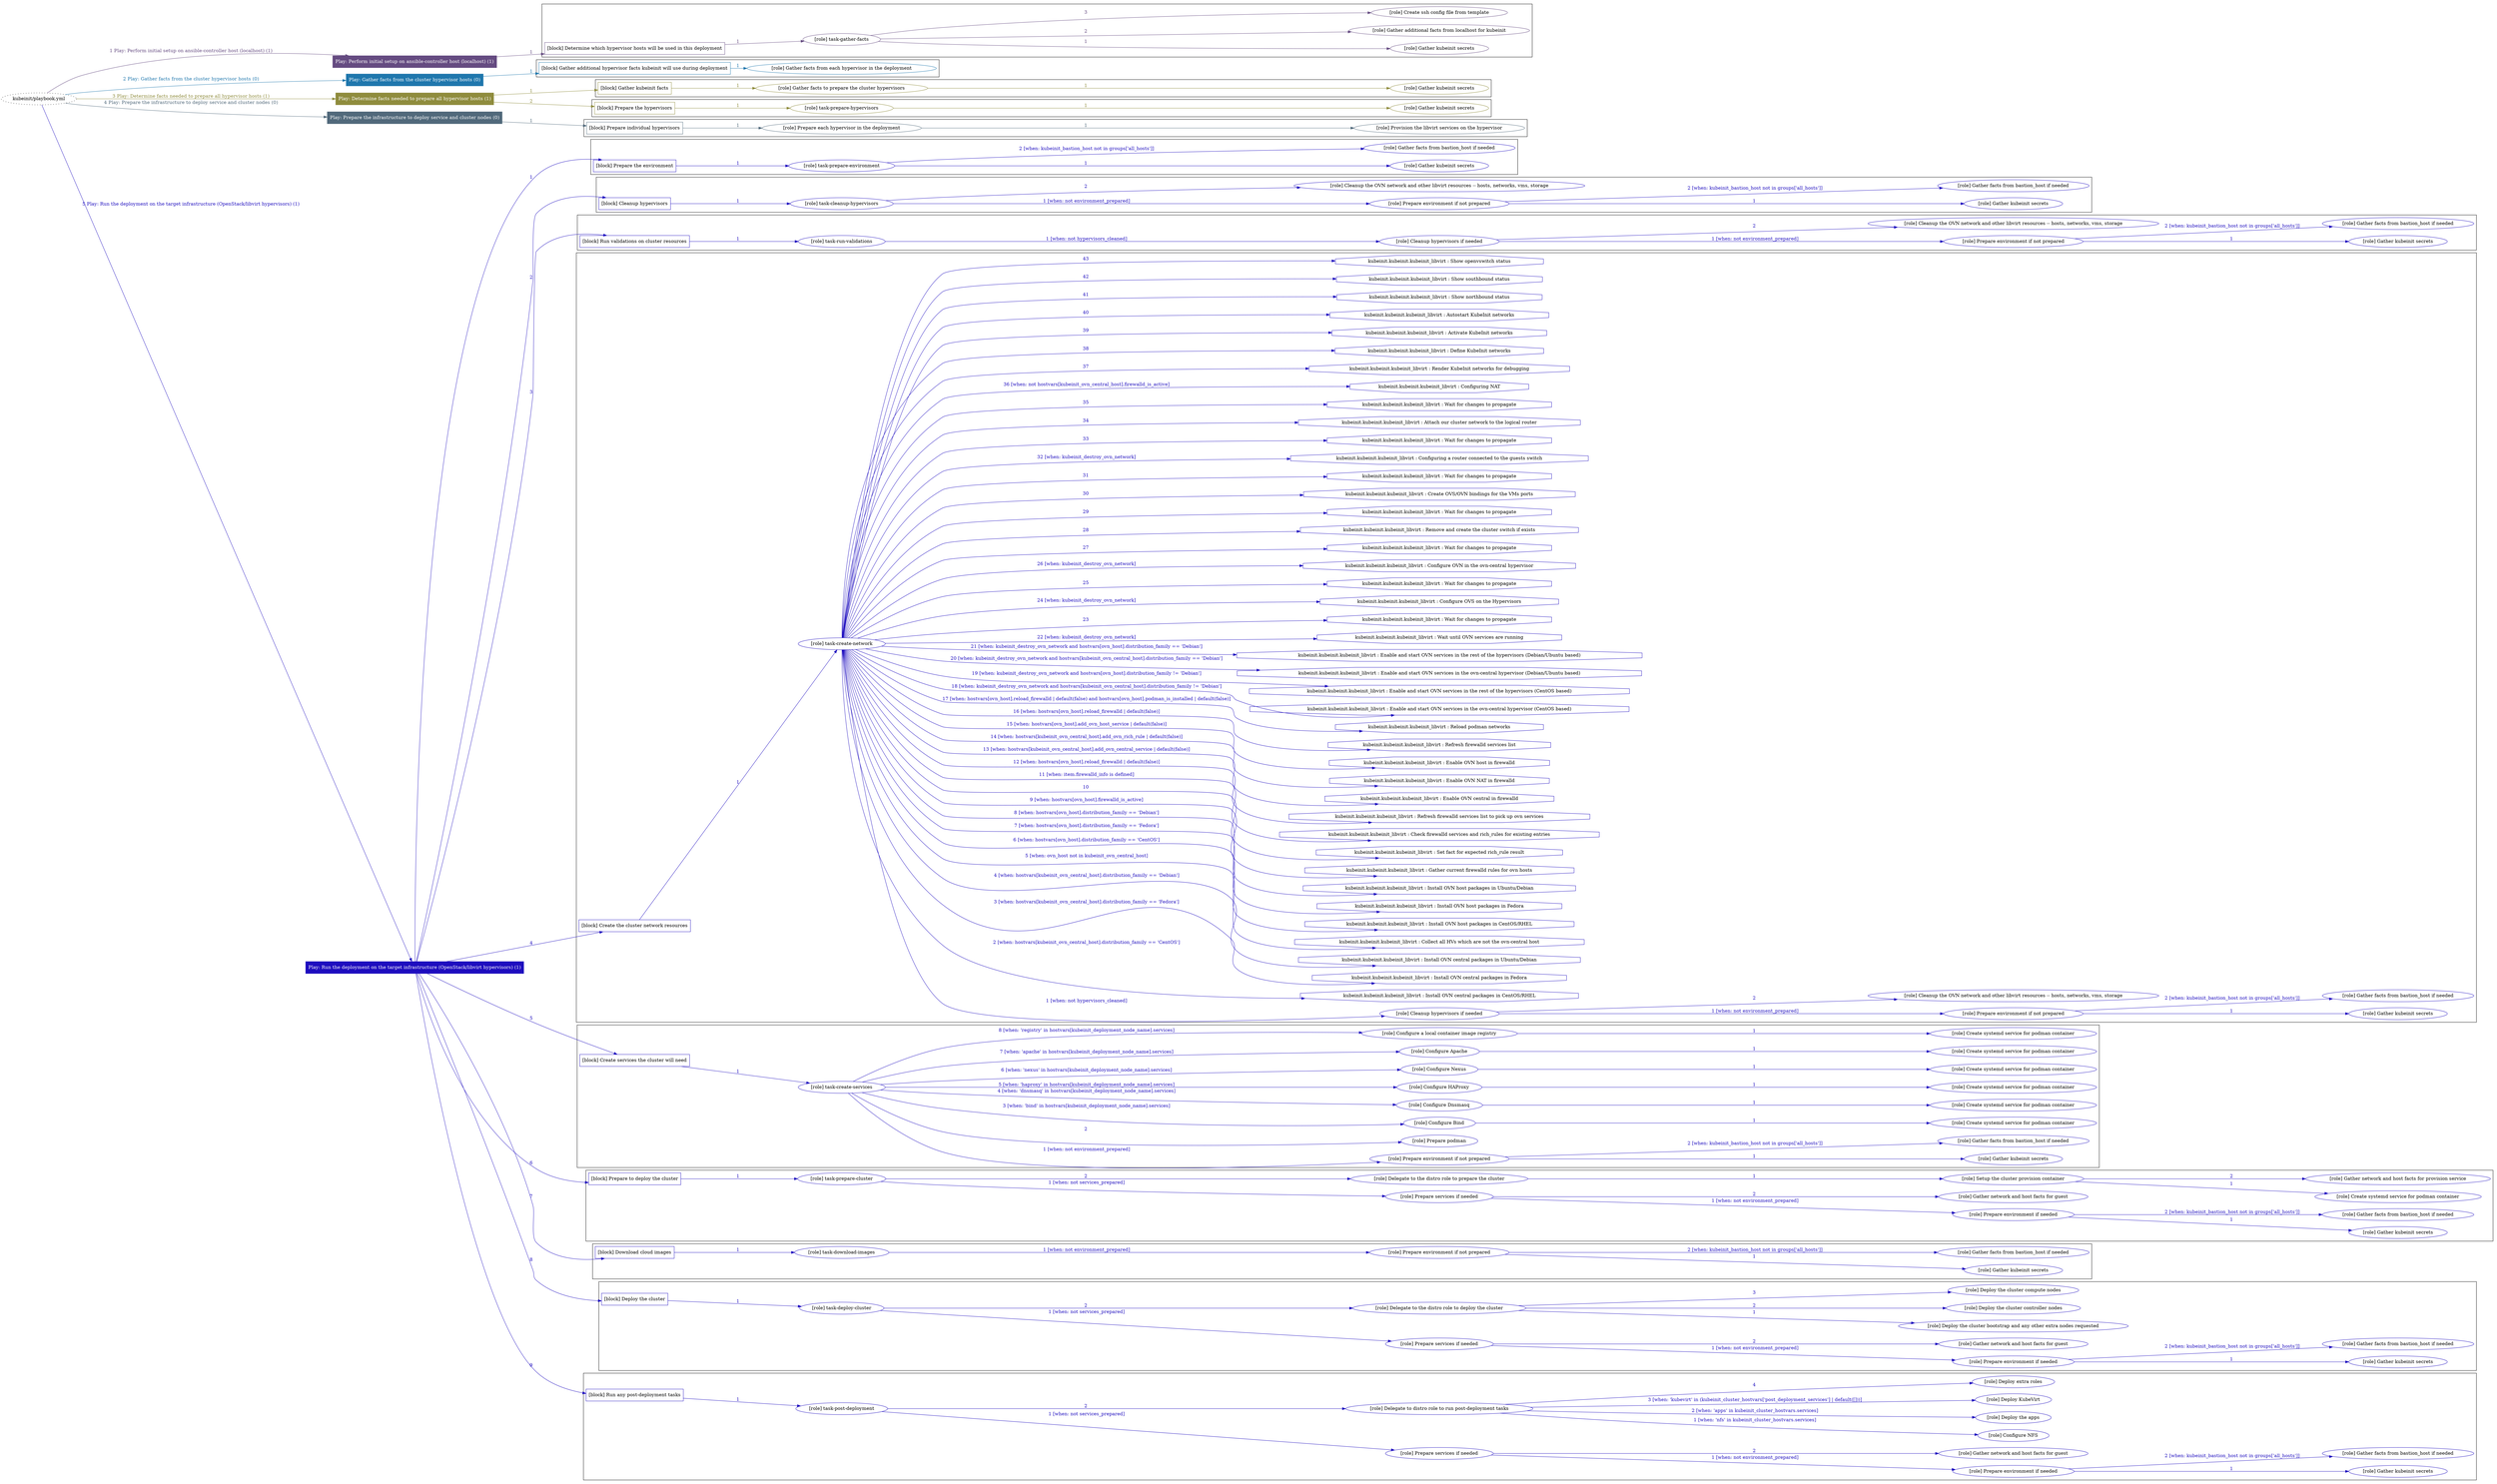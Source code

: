 digraph {
	graph [concentrate=true ordering=in rankdir=LR ratio=fill]
	edge [esep=5 sep=10]
	"kubeinit/playbook.yml" [URL="/home/runner/work/kubeinit/kubeinit/kubeinit/playbook.yml" id=playbook_1632c76b style=dotted]
	"kubeinit/playbook.yml" -> play_fcc36ffd [label="1 Play: Perform initial setup on ansible-controller host (localhost) (1)" color="#654b81" fontcolor="#654b81" id=edge_play_fcc36ffd labeltooltip="1 Play: Perform initial setup on ansible-controller host (localhost) (1)" tooltip="1 Play: Perform initial setup on ansible-controller host (localhost) (1)"]
	subgraph "Play: Perform initial setup on ansible-controller host (localhost) (1)" {
		play_fcc36ffd [label="Play: Perform initial setup on ansible-controller host (localhost) (1)" URL="/home/runner/work/kubeinit/kubeinit/kubeinit/playbook.yml" color="#654b81" fontcolor="#ffffff" id=play_fcc36ffd shape=box style=filled tooltip=localhost]
		play_fcc36ffd -> block_ae2036bb [label=1 color="#654b81" fontcolor="#654b81" id=edge_block_ae2036bb labeltooltip=1 tooltip=1]
		subgraph cluster_block_ae2036bb {
			block_ae2036bb [label="[block] Determine which hypervisor hosts will be used in this deployment" URL="/home/runner/work/kubeinit/kubeinit/kubeinit/playbook.yml" color="#654b81" id=block_ae2036bb labeltooltip="Determine which hypervisor hosts will be used in this deployment" shape=box tooltip="Determine which hypervisor hosts will be used in this deployment"]
			block_ae2036bb -> role_0209b9bf [label="1 " color="#654b81" fontcolor="#654b81" id=edge_role_0209b9bf labeltooltip="1 " tooltip="1 "]
			subgraph "task-gather-facts" {
				role_0209b9bf [label="[role] task-gather-facts" URL="/home/runner/work/kubeinit/kubeinit/kubeinit/playbook.yml" color="#654b81" id=role_0209b9bf tooltip="task-gather-facts"]
				role_0209b9bf -> role_7523def7 [label="1 " color="#654b81" fontcolor="#654b81" id=edge_role_7523def7 labeltooltip="1 " tooltip="1 "]
				subgraph "Gather kubeinit secrets" {
					role_7523def7 [label="[role] Gather kubeinit secrets" URL="/home/runner/.ansible/collections/ansible_collections/kubeinit/kubeinit/roles/kubeinit_prepare/tasks/build_hypervisors_group.yml" color="#654b81" id=role_7523def7 tooltip="Gather kubeinit secrets"]
				}
				role_0209b9bf -> role_71c2ab06 [label="2 " color="#654b81" fontcolor="#654b81" id=edge_role_71c2ab06 labeltooltip="2 " tooltip="2 "]
				subgraph "Gather additional facts from localhost for kubeinit" {
					role_71c2ab06 [label="[role] Gather additional facts from localhost for kubeinit" URL="/home/runner/.ansible/collections/ansible_collections/kubeinit/kubeinit/roles/kubeinit_prepare/tasks/build_hypervisors_group.yml" color="#654b81" id=role_71c2ab06 tooltip="Gather additional facts from localhost for kubeinit"]
				}
				role_0209b9bf -> role_3fd131b6 [label="3 " color="#654b81" fontcolor="#654b81" id=edge_role_3fd131b6 labeltooltip="3 " tooltip="3 "]
				subgraph "Create ssh config file from template" {
					role_3fd131b6 [label="[role] Create ssh config file from template" URL="/home/runner/.ansible/collections/ansible_collections/kubeinit/kubeinit/roles/kubeinit_prepare/tasks/build_hypervisors_group.yml" color="#654b81" id=role_3fd131b6 tooltip="Create ssh config file from template"]
				}
			}
		}
	}
	"kubeinit/playbook.yml" -> play_b39531df [label="2 Play: Gather facts from the cluster hypervisor hosts (0)" color="#1f77ad" fontcolor="#1f77ad" id=edge_play_b39531df labeltooltip="2 Play: Gather facts from the cluster hypervisor hosts (0)" tooltip="2 Play: Gather facts from the cluster hypervisor hosts (0)"]
	subgraph "Play: Gather facts from the cluster hypervisor hosts (0)" {
		play_b39531df [label="Play: Gather facts from the cluster hypervisor hosts (0)" URL="/home/runner/work/kubeinit/kubeinit/kubeinit/playbook.yml" color="#1f77ad" fontcolor="#ffffff" id=play_b39531df shape=box style=filled tooltip="Play: Gather facts from the cluster hypervisor hosts (0)"]
		play_b39531df -> block_659ce971 [label=1 color="#1f77ad" fontcolor="#1f77ad" id=edge_block_659ce971 labeltooltip=1 tooltip=1]
		subgraph cluster_block_659ce971 {
			block_659ce971 [label="[block] Gather additional hypervisor facts kubeinit will use during deployment" URL="/home/runner/work/kubeinit/kubeinit/kubeinit/playbook.yml" color="#1f77ad" id=block_659ce971 labeltooltip="Gather additional hypervisor facts kubeinit will use during deployment" shape=box tooltip="Gather additional hypervisor facts kubeinit will use during deployment"]
			block_659ce971 -> role_20da34a7 [label="1 " color="#1f77ad" fontcolor="#1f77ad" id=edge_role_20da34a7 labeltooltip="1 " tooltip="1 "]
			subgraph "Gather facts from each hypervisor in the deployment" {
				role_20da34a7 [label="[role] Gather facts from each hypervisor in the deployment" URL="/home/runner/work/kubeinit/kubeinit/kubeinit/playbook.yml" color="#1f77ad" id=role_20da34a7 tooltip="Gather facts from each hypervisor in the deployment"]
			}
		}
	}
	"kubeinit/playbook.yml" -> play_234fb350 [label="3 Play: Determine facts needed to prepare all hypervisor hosts (1)" color="#8f8c3d" fontcolor="#8f8c3d" id=edge_play_234fb350 labeltooltip="3 Play: Determine facts needed to prepare all hypervisor hosts (1)" tooltip="3 Play: Determine facts needed to prepare all hypervisor hosts (1)"]
	subgraph "Play: Determine facts needed to prepare all hypervisor hosts (1)" {
		play_234fb350 [label="Play: Determine facts needed to prepare all hypervisor hosts (1)" URL="/home/runner/work/kubeinit/kubeinit/kubeinit/playbook.yml" color="#8f8c3d" fontcolor="#ffffff" id=play_234fb350 shape=box style=filled tooltip=localhost]
		play_234fb350 -> block_c8e952ad [label=1 color="#8f8c3d" fontcolor="#8f8c3d" id=edge_block_c8e952ad labeltooltip=1 tooltip=1]
		subgraph cluster_block_c8e952ad {
			block_c8e952ad [label="[block] Gather kubeinit facts" URL="/home/runner/work/kubeinit/kubeinit/kubeinit/playbook.yml" color="#8f8c3d" id=block_c8e952ad labeltooltip="Gather kubeinit facts" shape=box tooltip="Gather kubeinit facts"]
			block_c8e952ad -> role_b2913b3e [label="1 " color="#8f8c3d" fontcolor="#8f8c3d" id=edge_role_b2913b3e labeltooltip="1 " tooltip="1 "]
			subgraph "Gather facts to prepare the cluster hypervisors" {
				role_b2913b3e [label="[role] Gather facts to prepare the cluster hypervisors" URL="/home/runner/work/kubeinit/kubeinit/kubeinit/playbook.yml" color="#8f8c3d" id=role_b2913b3e tooltip="Gather facts to prepare the cluster hypervisors"]
				role_b2913b3e -> role_0632de66 [label="1 " color="#8f8c3d" fontcolor="#8f8c3d" id=edge_role_0632de66 labeltooltip="1 " tooltip="1 "]
				subgraph "Gather kubeinit secrets" {
					role_0632de66 [label="[role] Gather kubeinit secrets" URL="/home/runner/.ansible/collections/ansible_collections/kubeinit/kubeinit/roles/kubeinit_prepare/tasks/gather_kubeinit_facts.yml" color="#8f8c3d" id=role_0632de66 tooltip="Gather kubeinit secrets"]
				}
			}
		}
		play_234fb350 -> block_f0fc4d9c [label=2 color="#8f8c3d" fontcolor="#8f8c3d" id=edge_block_f0fc4d9c labeltooltip=2 tooltip=2]
		subgraph cluster_block_f0fc4d9c {
			block_f0fc4d9c [label="[block] Prepare the hypervisors" URL="/home/runner/work/kubeinit/kubeinit/kubeinit/playbook.yml" color="#8f8c3d" id=block_f0fc4d9c labeltooltip="Prepare the hypervisors" shape=box tooltip="Prepare the hypervisors"]
			block_f0fc4d9c -> role_5ee0347b [label="1 " color="#8f8c3d" fontcolor="#8f8c3d" id=edge_role_5ee0347b labeltooltip="1 " tooltip="1 "]
			subgraph "task-prepare-hypervisors" {
				role_5ee0347b [label="[role] task-prepare-hypervisors" URL="/home/runner/work/kubeinit/kubeinit/kubeinit/playbook.yml" color="#8f8c3d" id=role_5ee0347b tooltip="task-prepare-hypervisors"]
				role_5ee0347b -> role_a57ea7a0 [label="1 " color="#8f8c3d" fontcolor="#8f8c3d" id=edge_role_a57ea7a0 labeltooltip="1 " tooltip="1 "]
				subgraph "Gather kubeinit secrets" {
					role_a57ea7a0 [label="[role] Gather kubeinit secrets" URL="/home/runner/.ansible/collections/ansible_collections/kubeinit/kubeinit/roles/kubeinit_prepare/tasks/gather_kubeinit_facts.yml" color="#8f8c3d" id=role_a57ea7a0 tooltip="Gather kubeinit secrets"]
				}
			}
		}
	}
	"kubeinit/playbook.yml" -> play_6d3588ce [label="4 Play: Prepare the infrastructure to deploy service and cluster nodes (0)" color="#51697b" fontcolor="#51697b" id=edge_play_6d3588ce labeltooltip="4 Play: Prepare the infrastructure to deploy service and cluster nodes (0)" tooltip="4 Play: Prepare the infrastructure to deploy service and cluster nodes (0)"]
	subgraph "Play: Prepare the infrastructure to deploy service and cluster nodes (0)" {
		play_6d3588ce [label="Play: Prepare the infrastructure to deploy service and cluster nodes (0)" URL="/home/runner/work/kubeinit/kubeinit/kubeinit/playbook.yml" color="#51697b" fontcolor="#ffffff" id=play_6d3588ce shape=box style=filled tooltip="Play: Prepare the infrastructure to deploy service and cluster nodes (0)"]
		play_6d3588ce -> block_a9f95347 [label=1 color="#51697b" fontcolor="#51697b" id=edge_block_a9f95347 labeltooltip=1 tooltip=1]
		subgraph cluster_block_a9f95347 {
			block_a9f95347 [label="[block] Prepare individual hypervisors" URL="/home/runner/work/kubeinit/kubeinit/kubeinit/playbook.yml" color="#51697b" id=block_a9f95347 labeltooltip="Prepare individual hypervisors" shape=box tooltip="Prepare individual hypervisors"]
			block_a9f95347 -> role_13303455 [label="1 " color="#51697b" fontcolor="#51697b" id=edge_role_13303455 labeltooltip="1 " tooltip="1 "]
			subgraph "Prepare each hypervisor in the deployment" {
				role_13303455 [label="[role] Prepare each hypervisor in the deployment" URL="/home/runner/work/kubeinit/kubeinit/kubeinit/playbook.yml" color="#51697b" id=role_13303455 tooltip="Prepare each hypervisor in the deployment"]
				role_13303455 -> role_58a16c8c [label="1 " color="#51697b" fontcolor="#51697b" id=edge_role_58a16c8c labeltooltip="1 " tooltip="1 "]
				subgraph "Provision the libvirt services on the hypervisor" {
					role_58a16c8c [label="[role] Provision the libvirt services on the hypervisor" URL="/home/runner/.ansible/collections/ansible_collections/kubeinit/kubeinit/roles/kubeinit_prepare/tasks/prepare_hypervisor.yml" color="#51697b" id=role_58a16c8c tooltip="Provision the libvirt services on the hypervisor"]
				}
			}
		}
	}
	"kubeinit/playbook.yml" -> play_75e96864 [label="5 Play: Run the deployment on the target infrastructure (OpenStack/libvirt hypervisors) (1)" color="#1e0dbf" fontcolor="#1e0dbf" id=edge_play_75e96864 labeltooltip="5 Play: Run the deployment on the target infrastructure (OpenStack/libvirt hypervisors) (1)" tooltip="5 Play: Run the deployment on the target infrastructure (OpenStack/libvirt hypervisors) (1)"]
	subgraph "Play: Run the deployment on the target infrastructure (OpenStack/libvirt hypervisors) (1)" {
		play_75e96864 [label="Play: Run the deployment on the target infrastructure (OpenStack/libvirt hypervisors) (1)" URL="/home/runner/work/kubeinit/kubeinit/kubeinit/playbook.yml" color="#1e0dbf" fontcolor="#ffffff" id=play_75e96864 shape=box style=filled tooltip=localhost]
		play_75e96864 -> block_0d7d8bbd [label=1 color="#1e0dbf" fontcolor="#1e0dbf" id=edge_block_0d7d8bbd labeltooltip=1 tooltip=1]
		subgraph cluster_block_0d7d8bbd {
			block_0d7d8bbd [label="[block] Prepare the environment" URL="/home/runner/work/kubeinit/kubeinit/kubeinit/playbook.yml" color="#1e0dbf" id=block_0d7d8bbd labeltooltip="Prepare the environment" shape=box tooltip="Prepare the environment"]
			block_0d7d8bbd -> role_51b2d718 [label="1 " color="#1e0dbf" fontcolor="#1e0dbf" id=edge_role_51b2d718 labeltooltip="1 " tooltip="1 "]
			subgraph "task-prepare-environment" {
				role_51b2d718 [label="[role] task-prepare-environment" URL="/home/runner/work/kubeinit/kubeinit/kubeinit/playbook.yml" color="#1e0dbf" id=role_51b2d718 tooltip="task-prepare-environment"]
				role_51b2d718 -> role_9d7b4b13 [label="1 " color="#1e0dbf" fontcolor="#1e0dbf" id=edge_role_9d7b4b13 labeltooltip="1 " tooltip="1 "]
				subgraph "Gather kubeinit secrets" {
					role_9d7b4b13 [label="[role] Gather kubeinit secrets" URL="/home/runner/.ansible/collections/ansible_collections/kubeinit/kubeinit/roles/kubeinit_prepare/tasks/gather_kubeinit_facts.yml" color="#1e0dbf" id=role_9d7b4b13 tooltip="Gather kubeinit secrets"]
				}
				role_51b2d718 -> role_883b222f [label="2 [when: kubeinit_bastion_host not in groups['all_hosts']]" color="#1e0dbf" fontcolor="#1e0dbf" id=edge_role_883b222f labeltooltip="2 [when: kubeinit_bastion_host not in groups['all_hosts']]" tooltip="2 [when: kubeinit_bastion_host not in groups['all_hosts']]"]
				subgraph "Gather facts from bastion_host if needed" {
					role_883b222f [label="[role] Gather facts from bastion_host if needed" URL="/home/runner/.ansible/collections/ansible_collections/kubeinit/kubeinit/roles/kubeinit_prepare/tasks/main.yml" color="#1e0dbf" id=role_883b222f tooltip="Gather facts from bastion_host if needed"]
				}
			}
		}
		play_75e96864 -> block_8c5bac21 [label=2 color="#1e0dbf" fontcolor="#1e0dbf" id=edge_block_8c5bac21 labeltooltip=2 tooltip=2]
		subgraph cluster_block_8c5bac21 {
			block_8c5bac21 [label="[block] Cleanup hypervisors" URL="/home/runner/work/kubeinit/kubeinit/kubeinit/playbook.yml" color="#1e0dbf" id=block_8c5bac21 labeltooltip="Cleanup hypervisors" shape=box tooltip="Cleanup hypervisors"]
			block_8c5bac21 -> role_3d3a4aef [label="1 " color="#1e0dbf" fontcolor="#1e0dbf" id=edge_role_3d3a4aef labeltooltip="1 " tooltip="1 "]
			subgraph "task-cleanup-hypervisors" {
				role_3d3a4aef [label="[role] task-cleanup-hypervisors" URL="/home/runner/work/kubeinit/kubeinit/kubeinit/playbook.yml" color="#1e0dbf" id=role_3d3a4aef tooltip="task-cleanup-hypervisors"]
				role_3d3a4aef -> role_097c0edd [label="1 [when: not environment_prepared]" color="#1e0dbf" fontcolor="#1e0dbf" id=edge_role_097c0edd labeltooltip="1 [when: not environment_prepared]" tooltip="1 [when: not environment_prepared]"]
				subgraph "Prepare environment if not prepared" {
					role_097c0edd [label="[role] Prepare environment if not prepared" URL="/home/runner/.ansible/collections/ansible_collections/kubeinit/kubeinit/roles/kubeinit_libvirt/tasks/cleanup_hypervisors.yml" color="#1e0dbf" id=role_097c0edd tooltip="Prepare environment if not prepared"]
					role_097c0edd -> role_598b75fc [label="1 " color="#1e0dbf" fontcolor="#1e0dbf" id=edge_role_598b75fc labeltooltip="1 " tooltip="1 "]
					subgraph "Gather kubeinit secrets" {
						role_598b75fc [label="[role] Gather kubeinit secrets" URL="/home/runner/.ansible/collections/ansible_collections/kubeinit/kubeinit/roles/kubeinit_prepare/tasks/gather_kubeinit_facts.yml" color="#1e0dbf" id=role_598b75fc tooltip="Gather kubeinit secrets"]
					}
					role_097c0edd -> role_c0b3c612 [label="2 [when: kubeinit_bastion_host not in groups['all_hosts']]" color="#1e0dbf" fontcolor="#1e0dbf" id=edge_role_c0b3c612 labeltooltip="2 [when: kubeinit_bastion_host not in groups['all_hosts']]" tooltip="2 [when: kubeinit_bastion_host not in groups['all_hosts']]"]
					subgraph "Gather facts from bastion_host if needed" {
						role_c0b3c612 [label="[role] Gather facts from bastion_host if needed" URL="/home/runner/.ansible/collections/ansible_collections/kubeinit/kubeinit/roles/kubeinit_prepare/tasks/main.yml" color="#1e0dbf" id=role_c0b3c612 tooltip="Gather facts from bastion_host if needed"]
					}
				}
				role_3d3a4aef -> role_fc26991c [label="2 " color="#1e0dbf" fontcolor="#1e0dbf" id=edge_role_fc26991c labeltooltip="2 " tooltip="2 "]
				subgraph "Cleanup the OVN network and other libvirt resources -- hosts, networks, vms, storage" {
					role_fc26991c [label="[role] Cleanup the OVN network and other libvirt resources -- hosts, networks, vms, storage" URL="/home/runner/.ansible/collections/ansible_collections/kubeinit/kubeinit/roles/kubeinit_libvirt/tasks/cleanup_hypervisors.yml" color="#1e0dbf" id=role_fc26991c tooltip="Cleanup the OVN network and other libvirt resources -- hosts, networks, vms, storage"]
				}
			}
		}
		play_75e96864 -> block_fa3706d3 [label=3 color="#1e0dbf" fontcolor="#1e0dbf" id=edge_block_fa3706d3 labeltooltip=3 tooltip=3]
		subgraph cluster_block_fa3706d3 {
			block_fa3706d3 [label="[block] Run validations on cluster resources" URL="/home/runner/work/kubeinit/kubeinit/kubeinit/playbook.yml" color="#1e0dbf" id=block_fa3706d3 labeltooltip="Run validations on cluster resources" shape=box tooltip="Run validations on cluster resources"]
			block_fa3706d3 -> role_484d5d5d [label="1 " color="#1e0dbf" fontcolor="#1e0dbf" id=edge_role_484d5d5d labeltooltip="1 " tooltip="1 "]
			subgraph "task-run-validations" {
				role_484d5d5d [label="[role] task-run-validations" URL="/home/runner/work/kubeinit/kubeinit/kubeinit/playbook.yml" color="#1e0dbf" id=role_484d5d5d tooltip="task-run-validations"]
				role_484d5d5d -> role_36c8d10b [label="1 [when: not hypervisors_cleaned]" color="#1e0dbf" fontcolor="#1e0dbf" id=edge_role_36c8d10b labeltooltip="1 [when: not hypervisors_cleaned]" tooltip="1 [when: not hypervisors_cleaned]"]
				subgraph "Cleanup hypervisors if needed" {
					role_36c8d10b [label="[role] Cleanup hypervisors if needed" URL="/home/runner/.ansible/collections/ansible_collections/kubeinit/kubeinit/roles/kubeinit_validations/tasks/main.yml" color="#1e0dbf" id=role_36c8d10b tooltip="Cleanup hypervisors if needed"]
					role_36c8d10b -> role_c3ab3aad [label="1 [when: not environment_prepared]" color="#1e0dbf" fontcolor="#1e0dbf" id=edge_role_c3ab3aad labeltooltip="1 [when: not environment_prepared]" tooltip="1 [when: not environment_prepared]"]
					subgraph "Prepare environment if not prepared" {
						role_c3ab3aad [label="[role] Prepare environment if not prepared" URL="/home/runner/.ansible/collections/ansible_collections/kubeinit/kubeinit/roles/kubeinit_libvirt/tasks/cleanup_hypervisors.yml" color="#1e0dbf" id=role_c3ab3aad tooltip="Prepare environment if not prepared"]
						role_c3ab3aad -> role_8456934e [label="1 " color="#1e0dbf" fontcolor="#1e0dbf" id=edge_role_8456934e labeltooltip="1 " tooltip="1 "]
						subgraph "Gather kubeinit secrets" {
							role_8456934e [label="[role] Gather kubeinit secrets" URL="/home/runner/.ansible/collections/ansible_collections/kubeinit/kubeinit/roles/kubeinit_prepare/tasks/gather_kubeinit_facts.yml" color="#1e0dbf" id=role_8456934e tooltip="Gather kubeinit secrets"]
						}
						role_c3ab3aad -> role_364976d0 [label="2 [when: kubeinit_bastion_host not in groups['all_hosts']]" color="#1e0dbf" fontcolor="#1e0dbf" id=edge_role_364976d0 labeltooltip="2 [when: kubeinit_bastion_host not in groups['all_hosts']]" tooltip="2 [when: kubeinit_bastion_host not in groups['all_hosts']]"]
						subgraph "Gather facts from bastion_host if needed" {
							role_364976d0 [label="[role] Gather facts from bastion_host if needed" URL="/home/runner/.ansible/collections/ansible_collections/kubeinit/kubeinit/roles/kubeinit_prepare/tasks/main.yml" color="#1e0dbf" id=role_364976d0 tooltip="Gather facts from bastion_host if needed"]
						}
					}
					role_36c8d10b -> role_e2840f47 [label="2 " color="#1e0dbf" fontcolor="#1e0dbf" id=edge_role_e2840f47 labeltooltip="2 " tooltip="2 "]
					subgraph "Cleanup the OVN network and other libvirt resources -- hosts, networks, vms, storage" {
						role_e2840f47 [label="[role] Cleanup the OVN network and other libvirt resources -- hosts, networks, vms, storage" URL="/home/runner/.ansible/collections/ansible_collections/kubeinit/kubeinit/roles/kubeinit_libvirt/tasks/cleanup_hypervisors.yml" color="#1e0dbf" id=role_e2840f47 tooltip="Cleanup the OVN network and other libvirt resources -- hosts, networks, vms, storage"]
					}
				}
			}
		}
		play_75e96864 -> block_229901e7 [label=4 color="#1e0dbf" fontcolor="#1e0dbf" id=edge_block_229901e7 labeltooltip=4 tooltip=4]
		subgraph cluster_block_229901e7 {
			block_229901e7 [label="[block] Create the cluster network resources" URL="/home/runner/work/kubeinit/kubeinit/kubeinit/playbook.yml" color="#1e0dbf" id=block_229901e7 labeltooltip="Create the cluster network resources" shape=box tooltip="Create the cluster network resources"]
			block_229901e7 -> role_e0d58cca [label="1 " color="#1e0dbf" fontcolor="#1e0dbf" id=edge_role_e0d58cca labeltooltip="1 " tooltip="1 "]
			subgraph "task-create-network" {
				role_e0d58cca [label="[role] task-create-network" URL="/home/runner/work/kubeinit/kubeinit/kubeinit/playbook.yml" color="#1e0dbf" id=role_e0d58cca tooltip="task-create-network"]
				role_e0d58cca -> role_e5353310 [label="1 [when: not hypervisors_cleaned]" color="#1e0dbf" fontcolor="#1e0dbf" id=edge_role_e5353310 labeltooltip="1 [when: not hypervisors_cleaned]" tooltip="1 [when: not hypervisors_cleaned]"]
				subgraph "Cleanup hypervisors if needed" {
					role_e5353310 [label="[role] Cleanup hypervisors if needed" URL="/home/runner/.ansible/collections/ansible_collections/kubeinit/kubeinit/roles/kubeinit_libvirt/tasks/create_network.yml" color="#1e0dbf" id=role_e5353310 tooltip="Cleanup hypervisors if needed"]
					role_e5353310 -> role_99450e37 [label="1 [when: not environment_prepared]" color="#1e0dbf" fontcolor="#1e0dbf" id=edge_role_99450e37 labeltooltip="1 [when: not environment_prepared]" tooltip="1 [when: not environment_prepared]"]
					subgraph "Prepare environment if not prepared" {
						role_99450e37 [label="[role] Prepare environment if not prepared" URL="/home/runner/.ansible/collections/ansible_collections/kubeinit/kubeinit/roles/kubeinit_libvirt/tasks/cleanup_hypervisors.yml" color="#1e0dbf" id=role_99450e37 tooltip="Prepare environment if not prepared"]
						role_99450e37 -> role_8d307d63 [label="1 " color="#1e0dbf" fontcolor="#1e0dbf" id=edge_role_8d307d63 labeltooltip="1 " tooltip="1 "]
						subgraph "Gather kubeinit secrets" {
							role_8d307d63 [label="[role] Gather kubeinit secrets" URL="/home/runner/.ansible/collections/ansible_collections/kubeinit/kubeinit/roles/kubeinit_prepare/tasks/gather_kubeinit_facts.yml" color="#1e0dbf" id=role_8d307d63 tooltip="Gather kubeinit secrets"]
						}
						role_99450e37 -> role_c463225e [label="2 [when: kubeinit_bastion_host not in groups['all_hosts']]" color="#1e0dbf" fontcolor="#1e0dbf" id=edge_role_c463225e labeltooltip="2 [when: kubeinit_bastion_host not in groups['all_hosts']]" tooltip="2 [when: kubeinit_bastion_host not in groups['all_hosts']]"]
						subgraph "Gather facts from bastion_host if needed" {
							role_c463225e [label="[role] Gather facts from bastion_host if needed" URL="/home/runner/.ansible/collections/ansible_collections/kubeinit/kubeinit/roles/kubeinit_prepare/tasks/main.yml" color="#1e0dbf" id=role_c463225e tooltip="Gather facts from bastion_host if needed"]
						}
					}
					role_e5353310 -> role_ab37dca3 [label="2 " color="#1e0dbf" fontcolor="#1e0dbf" id=edge_role_ab37dca3 labeltooltip="2 " tooltip="2 "]
					subgraph "Cleanup the OVN network and other libvirt resources -- hosts, networks, vms, storage" {
						role_ab37dca3 [label="[role] Cleanup the OVN network and other libvirt resources -- hosts, networks, vms, storage" URL="/home/runner/.ansible/collections/ansible_collections/kubeinit/kubeinit/roles/kubeinit_libvirt/tasks/cleanup_hypervisors.yml" color="#1e0dbf" id=role_ab37dca3 tooltip="Cleanup the OVN network and other libvirt resources -- hosts, networks, vms, storage"]
					}
				}
				task_b00f6cbb [label="kubeinit.kubeinit.kubeinit_libvirt : Install OVN central packages in CentOS/RHEL" URL="/home/runner/.ansible/collections/ansible_collections/kubeinit/kubeinit/roles/kubeinit_libvirt/tasks/create_network.yml" color="#1e0dbf" id=task_b00f6cbb shape=octagon tooltip="kubeinit.kubeinit.kubeinit_libvirt : Install OVN central packages in CentOS/RHEL"]
				role_e0d58cca -> task_b00f6cbb [label="2 [when: hostvars[kubeinit_ovn_central_host].distribution_family == 'CentOS']" color="#1e0dbf" fontcolor="#1e0dbf" id=edge_task_b00f6cbb labeltooltip="2 [when: hostvars[kubeinit_ovn_central_host].distribution_family == 'CentOS']" tooltip="2 [when: hostvars[kubeinit_ovn_central_host].distribution_family == 'CentOS']"]
				task_3d44d079 [label="kubeinit.kubeinit.kubeinit_libvirt : Install OVN central packages in Fedora" URL="/home/runner/.ansible/collections/ansible_collections/kubeinit/kubeinit/roles/kubeinit_libvirt/tasks/create_network.yml" color="#1e0dbf" id=task_3d44d079 shape=octagon tooltip="kubeinit.kubeinit.kubeinit_libvirt : Install OVN central packages in Fedora"]
				role_e0d58cca -> task_3d44d079 [label="3 [when: hostvars[kubeinit_ovn_central_host].distribution_family == 'Fedora']" color="#1e0dbf" fontcolor="#1e0dbf" id=edge_task_3d44d079 labeltooltip="3 [when: hostvars[kubeinit_ovn_central_host].distribution_family == 'Fedora']" tooltip="3 [when: hostvars[kubeinit_ovn_central_host].distribution_family == 'Fedora']"]
				task_503e3b30 [label="kubeinit.kubeinit.kubeinit_libvirt : Install OVN central packages in Ubuntu/Debian" URL="/home/runner/.ansible/collections/ansible_collections/kubeinit/kubeinit/roles/kubeinit_libvirt/tasks/create_network.yml" color="#1e0dbf" id=task_503e3b30 shape=octagon tooltip="kubeinit.kubeinit.kubeinit_libvirt : Install OVN central packages in Ubuntu/Debian"]
				role_e0d58cca -> task_503e3b30 [label="4 [when: hostvars[kubeinit_ovn_central_host].distribution_family == 'Debian']" color="#1e0dbf" fontcolor="#1e0dbf" id=edge_task_503e3b30 labeltooltip="4 [when: hostvars[kubeinit_ovn_central_host].distribution_family == 'Debian']" tooltip="4 [when: hostvars[kubeinit_ovn_central_host].distribution_family == 'Debian']"]
				task_8d451d13 [label="kubeinit.kubeinit.kubeinit_libvirt : Collect all HVs which are not the ovn-central host" URL="/home/runner/.ansible/collections/ansible_collections/kubeinit/kubeinit/roles/kubeinit_libvirt/tasks/create_network.yml" color="#1e0dbf" id=task_8d451d13 shape=octagon tooltip="kubeinit.kubeinit.kubeinit_libvirt : Collect all HVs which are not the ovn-central host"]
				role_e0d58cca -> task_8d451d13 [label="5 [when: ovn_host not in kubeinit_ovn_central_host]" color="#1e0dbf" fontcolor="#1e0dbf" id=edge_task_8d451d13 labeltooltip="5 [when: ovn_host not in kubeinit_ovn_central_host]" tooltip="5 [when: ovn_host not in kubeinit_ovn_central_host]"]
				task_d0781efb [label="kubeinit.kubeinit.kubeinit_libvirt : Install OVN host packages in CentOS/RHEL" URL="/home/runner/.ansible/collections/ansible_collections/kubeinit/kubeinit/roles/kubeinit_libvirt/tasks/create_network.yml" color="#1e0dbf" id=task_d0781efb shape=octagon tooltip="kubeinit.kubeinit.kubeinit_libvirt : Install OVN host packages in CentOS/RHEL"]
				role_e0d58cca -> task_d0781efb [label="6 [when: hostvars[ovn_host].distribution_family == 'CentOS']" color="#1e0dbf" fontcolor="#1e0dbf" id=edge_task_d0781efb labeltooltip="6 [when: hostvars[ovn_host].distribution_family == 'CentOS']" tooltip="6 [when: hostvars[ovn_host].distribution_family == 'CentOS']"]
				task_9e19e2f5 [label="kubeinit.kubeinit.kubeinit_libvirt : Install OVN host packages in Fedora" URL="/home/runner/.ansible/collections/ansible_collections/kubeinit/kubeinit/roles/kubeinit_libvirt/tasks/create_network.yml" color="#1e0dbf" id=task_9e19e2f5 shape=octagon tooltip="kubeinit.kubeinit.kubeinit_libvirt : Install OVN host packages in Fedora"]
				role_e0d58cca -> task_9e19e2f5 [label="7 [when: hostvars[ovn_host].distribution_family == 'Fedora']" color="#1e0dbf" fontcolor="#1e0dbf" id=edge_task_9e19e2f5 labeltooltip="7 [when: hostvars[ovn_host].distribution_family == 'Fedora']" tooltip="7 [when: hostvars[ovn_host].distribution_family == 'Fedora']"]
				task_d9cf0941 [label="kubeinit.kubeinit.kubeinit_libvirt : Install OVN host packages in Ubuntu/Debian" URL="/home/runner/.ansible/collections/ansible_collections/kubeinit/kubeinit/roles/kubeinit_libvirt/tasks/create_network.yml" color="#1e0dbf" id=task_d9cf0941 shape=octagon tooltip="kubeinit.kubeinit.kubeinit_libvirt : Install OVN host packages in Ubuntu/Debian"]
				role_e0d58cca -> task_d9cf0941 [label="8 [when: hostvars[ovn_host].distribution_family == 'Debian']" color="#1e0dbf" fontcolor="#1e0dbf" id=edge_task_d9cf0941 labeltooltip="8 [when: hostvars[ovn_host].distribution_family == 'Debian']" tooltip="8 [when: hostvars[ovn_host].distribution_family == 'Debian']"]
				task_0e6c18d7 [label="kubeinit.kubeinit.kubeinit_libvirt : Gather current firewalld rules for ovn hosts" URL="/home/runner/.ansible/collections/ansible_collections/kubeinit/kubeinit/roles/kubeinit_libvirt/tasks/create_network.yml" color="#1e0dbf" id=task_0e6c18d7 shape=octagon tooltip="kubeinit.kubeinit.kubeinit_libvirt : Gather current firewalld rules for ovn hosts"]
				role_e0d58cca -> task_0e6c18d7 [label="9 [when: hostvars[ovn_host].firewalld_is_active]" color="#1e0dbf" fontcolor="#1e0dbf" id=edge_task_0e6c18d7 labeltooltip="9 [when: hostvars[ovn_host].firewalld_is_active]" tooltip="9 [when: hostvars[ovn_host].firewalld_is_active]"]
				task_5a564e94 [label="kubeinit.kubeinit.kubeinit_libvirt : Set fact for expected rich_rule result" URL="/home/runner/.ansible/collections/ansible_collections/kubeinit/kubeinit/roles/kubeinit_libvirt/tasks/create_network.yml" color="#1e0dbf" id=task_5a564e94 shape=octagon tooltip="kubeinit.kubeinit.kubeinit_libvirt : Set fact for expected rich_rule result"]
				role_e0d58cca -> task_5a564e94 [label="10 " color="#1e0dbf" fontcolor="#1e0dbf" id=edge_task_5a564e94 labeltooltip="10 " tooltip="10 "]
				task_99d2f96d [label="kubeinit.kubeinit.kubeinit_libvirt : Check firewalld services and rich_rules for existing entries" URL="/home/runner/.ansible/collections/ansible_collections/kubeinit/kubeinit/roles/kubeinit_libvirt/tasks/create_network.yml" color="#1e0dbf" id=task_99d2f96d shape=octagon tooltip="kubeinit.kubeinit.kubeinit_libvirt : Check firewalld services and rich_rules for existing entries"]
				role_e0d58cca -> task_99d2f96d [label="11 [when: item.firewalld_info is defined]" color="#1e0dbf" fontcolor="#1e0dbf" id=edge_task_99d2f96d labeltooltip="11 [when: item.firewalld_info is defined]" tooltip="11 [when: item.firewalld_info is defined]"]
				task_3e3e6a7a [label="kubeinit.kubeinit.kubeinit_libvirt : Refresh firewalld services list to pick up ovn services" URL="/home/runner/.ansible/collections/ansible_collections/kubeinit/kubeinit/roles/kubeinit_libvirt/tasks/create_network.yml" color="#1e0dbf" id=task_3e3e6a7a shape=octagon tooltip="kubeinit.kubeinit.kubeinit_libvirt : Refresh firewalld services list to pick up ovn services"]
				role_e0d58cca -> task_3e3e6a7a [label="12 [when: hostvars[ovn_host].reload_firewalld | default(false)]" color="#1e0dbf" fontcolor="#1e0dbf" id=edge_task_3e3e6a7a labeltooltip="12 [when: hostvars[ovn_host].reload_firewalld | default(false)]" tooltip="12 [when: hostvars[ovn_host].reload_firewalld | default(false)]"]
				task_c875c264 [label="kubeinit.kubeinit.kubeinit_libvirt : Enable OVN central in firewalld" URL="/home/runner/.ansible/collections/ansible_collections/kubeinit/kubeinit/roles/kubeinit_libvirt/tasks/create_network.yml" color="#1e0dbf" id=task_c875c264 shape=octagon tooltip="kubeinit.kubeinit.kubeinit_libvirt : Enable OVN central in firewalld"]
				role_e0d58cca -> task_c875c264 [label="13 [when: hostvars[kubeinit_ovn_central_host].add_ovn_central_service | default(false)]" color="#1e0dbf" fontcolor="#1e0dbf" id=edge_task_c875c264 labeltooltip="13 [when: hostvars[kubeinit_ovn_central_host].add_ovn_central_service | default(false)]" tooltip="13 [when: hostvars[kubeinit_ovn_central_host].add_ovn_central_service | default(false)]"]
				task_f8e8e742 [label="kubeinit.kubeinit.kubeinit_libvirt : Enable OVN NAT in firewalld" URL="/home/runner/.ansible/collections/ansible_collections/kubeinit/kubeinit/roles/kubeinit_libvirt/tasks/create_network.yml" color="#1e0dbf" id=task_f8e8e742 shape=octagon tooltip="kubeinit.kubeinit.kubeinit_libvirt : Enable OVN NAT in firewalld"]
				role_e0d58cca -> task_f8e8e742 [label="14 [when: hostvars[kubeinit_ovn_central_host].add_ovn_rich_rule | default(false)]" color="#1e0dbf" fontcolor="#1e0dbf" id=edge_task_f8e8e742 labeltooltip="14 [when: hostvars[kubeinit_ovn_central_host].add_ovn_rich_rule | default(false)]" tooltip="14 [when: hostvars[kubeinit_ovn_central_host].add_ovn_rich_rule | default(false)]"]
				task_8c332542 [label="kubeinit.kubeinit.kubeinit_libvirt : Enable OVN host in firewalld" URL="/home/runner/.ansible/collections/ansible_collections/kubeinit/kubeinit/roles/kubeinit_libvirt/tasks/create_network.yml" color="#1e0dbf" id=task_8c332542 shape=octagon tooltip="kubeinit.kubeinit.kubeinit_libvirt : Enable OVN host in firewalld"]
				role_e0d58cca -> task_8c332542 [label="15 [when: hostvars[ovn_host].add_ovn_host_service | default(false)]" color="#1e0dbf" fontcolor="#1e0dbf" id=edge_task_8c332542 labeltooltip="15 [when: hostvars[ovn_host].add_ovn_host_service | default(false)]" tooltip="15 [when: hostvars[ovn_host].add_ovn_host_service | default(false)]"]
				task_a89db737 [label="kubeinit.kubeinit.kubeinit_libvirt : Refresh firewalld services list" URL="/home/runner/.ansible/collections/ansible_collections/kubeinit/kubeinit/roles/kubeinit_libvirt/tasks/create_network.yml" color="#1e0dbf" id=task_a89db737 shape=octagon tooltip="kubeinit.kubeinit.kubeinit_libvirt : Refresh firewalld services list"]
				role_e0d58cca -> task_a89db737 [label="16 [when: hostvars[ovn_host].reload_firewalld | default(false)]" color="#1e0dbf" fontcolor="#1e0dbf" id=edge_task_a89db737 labeltooltip="16 [when: hostvars[ovn_host].reload_firewalld | default(false)]" tooltip="16 [when: hostvars[ovn_host].reload_firewalld | default(false)]"]
				task_469a9a45 [label="kubeinit.kubeinit.kubeinit_libvirt : Reload podman networks" URL="/home/runner/.ansible/collections/ansible_collections/kubeinit/kubeinit/roles/kubeinit_libvirt/tasks/create_network.yml" color="#1e0dbf" id=task_469a9a45 shape=octagon tooltip="kubeinit.kubeinit.kubeinit_libvirt : Reload podman networks"]
				role_e0d58cca -> task_469a9a45 [label="17 [when: hostvars[ovn_host].reload_firewalld | default(false) and hostvars[ovn_host].podman_is_installed | default(false)]" color="#1e0dbf" fontcolor="#1e0dbf" id=edge_task_469a9a45 labeltooltip="17 [when: hostvars[ovn_host].reload_firewalld | default(false) and hostvars[ovn_host].podman_is_installed | default(false)]" tooltip="17 [when: hostvars[ovn_host].reload_firewalld | default(false) and hostvars[ovn_host].podman_is_installed | default(false)]"]
				task_5c385419 [label="kubeinit.kubeinit.kubeinit_libvirt : Enable and start OVN services in the ovn-central hypervisor (CentOS based)" URL="/home/runner/.ansible/collections/ansible_collections/kubeinit/kubeinit/roles/kubeinit_libvirt/tasks/create_network.yml" color="#1e0dbf" id=task_5c385419 shape=octagon tooltip="kubeinit.kubeinit.kubeinit_libvirt : Enable and start OVN services in the ovn-central hypervisor (CentOS based)"]
				role_e0d58cca -> task_5c385419 [label="18 [when: kubeinit_destroy_ovn_network and hostvars[kubeinit_ovn_central_host].distribution_family != 'Debian']" color="#1e0dbf" fontcolor="#1e0dbf" id=edge_task_5c385419 labeltooltip="18 [when: kubeinit_destroy_ovn_network and hostvars[kubeinit_ovn_central_host].distribution_family != 'Debian']" tooltip="18 [when: kubeinit_destroy_ovn_network and hostvars[kubeinit_ovn_central_host].distribution_family != 'Debian']"]
				task_1ce6e249 [label="kubeinit.kubeinit.kubeinit_libvirt : Enable and start OVN services in the rest of the hypervisors (CentOS based)" URL="/home/runner/.ansible/collections/ansible_collections/kubeinit/kubeinit/roles/kubeinit_libvirt/tasks/create_network.yml" color="#1e0dbf" id=task_1ce6e249 shape=octagon tooltip="kubeinit.kubeinit.kubeinit_libvirt : Enable and start OVN services in the rest of the hypervisors (CentOS based)"]
				role_e0d58cca -> task_1ce6e249 [label="19 [when: kubeinit_destroy_ovn_network and hostvars[ovn_host].distribution_family != 'Debian']" color="#1e0dbf" fontcolor="#1e0dbf" id=edge_task_1ce6e249 labeltooltip="19 [when: kubeinit_destroy_ovn_network and hostvars[ovn_host].distribution_family != 'Debian']" tooltip="19 [when: kubeinit_destroy_ovn_network and hostvars[ovn_host].distribution_family != 'Debian']"]
				task_c96e82dc [label="kubeinit.kubeinit.kubeinit_libvirt : Enable and start OVN services in the ovn-central hypervisor (Debian/Ubuntu based)" URL="/home/runner/.ansible/collections/ansible_collections/kubeinit/kubeinit/roles/kubeinit_libvirt/tasks/create_network.yml" color="#1e0dbf" id=task_c96e82dc shape=octagon tooltip="kubeinit.kubeinit.kubeinit_libvirt : Enable and start OVN services in the ovn-central hypervisor (Debian/Ubuntu based)"]
				role_e0d58cca -> task_c96e82dc [label="20 [when: kubeinit_destroy_ovn_network and hostvars[kubeinit_ovn_central_host].distribution_family == 'Debian']" color="#1e0dbf" fontcolor="#1e0dbf" id=edge_task_c96e82dc labeltooltip="20 [when: kubeinit_destroy_ovn_network and hostvars[kubeinit_ovn_central_host].distribution_family == 'Debian']" tooltip="20 [when: kubeinit_destroy_ovn_network and hostvars[kubeinit_ovn_central_host].distribution_family == 'Debian']"]
				task_2c10de1c [label="kubeinit.kubeinit.kubeinit_libvirt : Enable and start OVN services in the rest of the hypervisors (Debian/Ubuntu based)" URL="/home/runner/.ansible/collections/ansible_collections/kubeinit/kubeinit/roles/kubeinit_libvirt/tasks/create_network.yml" color="#1e0dbf" id=task_2c10de1c shape=octagon tooltip="kubeinit.kubeinit.kubeinit_libvirt : Enable and start OVN services in the rest of the hypervisors (Debian/Ubuntu based)"]
				role_e0d58cca -> task_2c10de1c [label="21 [when: kubeinit_destroy_ovn_network and hostvars[ovn_host].distribution_family == 'Debian']" color="#1e0dbf" fontcolor="#1e0dbf" id=edge_task_2c10de1c labeltooltip="21 [when: kubeinit_destroy_ovn_network and hostvars[ovn_host].distribution_family == 'Debian']" tooltip="21 [when: kubeinit_destroy_ovn_network and hostvars[ovn_host].distribution_family == 'Debian']"]
				task_d5359024 [label="kubeinit.kubeinit.kubeinit_libvirt : Wait until OVN services are running" URL="/home/runner/.ansible/collections/ansible_collections/kubeinit/kubeinit/roles/kubeinit_libvirt/tasks/create_network.yml" color="#1e0dbf" id=task_d5359024 shape=octagon tooltip="kubeinit.kubeinit.kubeinit_libvirt : Wait until OVN services are running"]
				role_e0d58cca -> task_d5359024 [label="22 [when: kubeinit_destroy_ovn_network]" color="#1e0dbf" fontcolor="#1e0dbf" id=edge_task_d5359024 labeltooltip="22 [when: kubeinit_destroy_ovn_network]" tooltip="22 [when: kubeinit_destroy_ovn_network]"]
				task_130c78b2 [label="kubeinit.kubeinit.kubeinit_libvirt : Wait for changes to propagate" URL="/home/runner/.ansible/collections/ansible_collections/kubeinit/kubeinit/roles/kubeinit_libvirt/tasks/create_network.yml" color="#1e0dbf" id=task_130c78b2 shape=octagon tooltip="kubeinit.kubeinit.kubeinit_libvirt : Wait for changes to propagate"]
				role_e0d58cca -> task_130c78b2 [label="23 " color="#1e0dbf" fontcolor="#1e0dbf" id=edge_task_130c78b2 labeltooltip="23 " tooltip="23 "]
				task_8897ece7 [label="kubeinit.kubeinit.kubeinit_libvirt : Configure OVS on the Hypervisors" URL="/home/runner/.ansible/collections/ansible_collections/kubeinit/kubeinit/roles/kubeinit_libvirt/tasks/create_network.yml" color="#1e0dbf" id=task_8897ece7 shape=octagon tooltip="kubeinit.kubeinit.kubeinit_libvirt : Configure OVS on the Hypervisors"]
				role_e0d58cca -> task_8897ece7 [label="24 [when: kubeinit_destroy_ovn_network]" color="#1e0dbf" fontcolor="#1e0dbf" id=edge_task_8897ece7 labeltooltip="24 [when: kubeinit_destroy_ovn_network]" tooltip="24 [when: kubeinit_destroy_ovn_network]"]
				task_3ad77db0 [label="kubeinit.kubeinit.kubeinit_libvirt : Wait for changes to propagate" URL="/home/runner/.ansible/collections/ansible_collections/kubeinit/kubeinit/roles/kubeinit_libvirt/tasks/create_network.yml" color="#1e0dbf" id=task_3ad77db0 shape=octagon tooltip="kubeinit.kubeinit.kubeinit_libvirt : Wait for changes to propagate"]
				role_e0d58cca -> task_3ad77db0 [label="25 " color="#1e0dbf" fontcolor="#1e0dbf" id=edge_task_3ad77db0 labeltooltip="25 " tooltip="25 "]
				task_5a4ec62f [label="kubeinit.kubeinit.kubeinit_libvirt : Configure OVN in the ovn-central hypervisor" URL="/home/runner/.ansible/collections/ansible_collections/kubeinit/kubeinit/roles/kubeinit_libvirt/tasks/create_network.yml" color="#1e0dbf" id=task_5a4ec62f shape=octagon tooltip="kubeinit.kubeinit.kubeinit_libvirt : Configure OVN in the ovn-central hypervisor"]
				role_e0d58cca -> task_5a4ec62f [label="26 [when: kubeinit_destroy_ovn_network]" color="#1e0dbf" fontcolor="#1e0dbf" id=edge_task_5a4ec62f labeltooltip="26 [when: kubeinit_destroy_ovn_network]" tooltip="26 [when: kubeinit_destroy_ovn_network]"]
				task_e1332d0c [label="kubeinit.kubeinit.kubeinit_libvirt : Wait for changes to propagate" URL="/home/runner/.ansible/collections/ansible_collections/kubeinit/kubeinit/roles/kubeinit_libvirt/tasks/create_network.yml" color="#1e0dbf" id=task_e1332d0c shape=octagon tooltip="kubeinit.kubeinit.kubeinit_libvirt : Wait for changes to propagate"]
				role_e0d58cca -> task_e1332d0c [label="27 " color="#1e0dbf" fontcolor="#1e0dbf" id=edge_task_e1332d0c labeltooltip="27 " tooltip="27 "]
				task_c671c534 [label="kubeinit.kubeinit.kubeinit_libvirt : Remove and create the cluster switch if exists" URL="/home/runner/.ansible/collections/ansible_collections/kubeinit/kubeinit/roles/kubeinit_libvirt/tasks/create_network.yml" color="#1e0dbf" id=task_c671c534 shape=octagon tooltip="kubeinit.kubeinit.kubeinit_libvirt : Remove and create the cluster switch if exists"]
				role_e0d58cca -> task_c671c534 [label="28 " color="#1e0dbf" fontcolor="#1e0dbf" id=edge_task_c671c534 labeltooltip="28 " tooltip="28 "]
				task_b92a86a7 [label="kubeinit.kubeinit.kubeinit_libvirt : Wait for changes to propagate" URL="/home/runner/.ansible/collections/ansible_collections/kubeinit/kubeinit/roles/kubeinit_libvirt/tasks/create_network.yml" color="#1e0dbf" id=task_b92a86a7 shape=octagon tooltip="kubeinit.kubeinit.kubeinit_libvirt : Wait for changes to propagate"]
				role_e0d58cca -> task_b92a86a7 [label="29 " color="#1e0dbf" fontcolor="#1e0dbf" id=edge_task_b92a86a7 labeltooltip="29 " tooltip="29 "]
				task_d8c6f384 [label="kubeinit.kubeinit.kubeinit_libvirt : Create OVS/OVN bindings for the VMs ports" URL="/home/runner/.ansible/collections/ansible_collections/kubeinit/kubeinit/roles/kubeinit_libvirt/tasks/create_network.yml" color="#1e0dbf" id=task_d8c6f384 shape=octagon tooltip="kubeinit.kubeinit.kubeinit_libvirt : Create OVS/OVN bindings for the VMs ports"]
				role_e0d58cca -> task_d8c6f384 [label="30 " color="#1e0dbf" fontcolor="#1e0dbf" id=edge_task_d8c6f384 labeltooltip="30 " tooltip="30 "]
				task_613715fc [label="kubeinit.kubeinit.kubeinit_libvirt : Wait for changes to propagate" URL="/home/runner/.ansible/collections/ansible_collections/kubeinit/kubeinit/roles/kubeinit_libvirt/tasks/create_network.yml" color="#1e0dbf" id=task_613715fc shape=octagon tooltip="kubeinit.kubeinit.kubeinit_libvirt : Wait for changes to propagate"]
				role_e0d58cca -> task_613715fc [label="31 " color="#1e0dbf" fontcolor="#1e0dbf" id=edge_task_613715fc labeltooltip="31 " tooltip="31 "]
				task_306181bd [label="kubeinit.kubeinit.kubeinit_libvirt : Configuring a router connected to the guests switch" URL="/home/runner/.ansible/collections/ansible_collections/kubeinit/kubeinit/roles/kubeinit_libvirt/tasks/create_network.yml" color="#1e0dbf" id=task_306181bd shape=octagon tooltip="kubeinit.kubeinit.kubeinit_libvirt : Configuring a router connected to the guests switch"]
				role_e0d58cca -> task_306181bd [label="32 [when: kubeinit_destroy_ovn_network]" color="#1e0dbf" fontcolor="#1e0dbf" id=edge_task_306181bd labeltooltip="32 [when: kubeinit_destroy_ovn_network]" tooltip="32 [when: kubeinit_destroy_ovn_network]"]
				task_f941a0cc [label="kubeinit.kubeinit.kubeinit_libvirt : Wait for changes to propagate" URL="/home/runner/.ansible/collections/ansible_collections/kubeinit/kubeinit/roles/kubeinit_libvirt/tasks/create_network.yml" color="#1e0dbf" id=task_f941a0cc shape=octagon tooltip="kubeinit.kubeinit.kubeinit_libvirt : Wait for changes to propagate"]
				role_e0d58cca -> task_f941a0cc [label="33 " color="#1e0dbf" fontcolor="#1e0dbf" id=edge_task_f941a0cc labeltooltip="33 " tooltip="33 "]
				task_ae916118 [label="kubeinit.kubeinit.kubeinit_libvirt : Attach our cluster network to the logical router" URL="/home/runner/.ansible/collections/ansible_collections/kubeinit/kubeinit/roles/kubeinit_libvirt/tasks/create_network.yml" color="#1e0dbf" id=task_ae916118 shape=octagon tooltip="kubeinit.kubeinit.kubeinit_libvirt : Attach our cluster network to the logical router"]
				role_e0d58cca -> task_ae916118 [label="34 " color="#1e0dbf" fontcolor="#1e0dbf" id=edge_task_ae916118 labeltooltip="34 " tooltip="34 "]
				task_7b095ebc [label="kubeinit.kubeinit.kubeinit_libvirt : Wait for changes to propagate" URL="/home/runner/.ansible/collections/ansible_collections/kubeinit/kubeinit/roles/kubeinit_libvirt/tasks/create_network.yml" color="#1e0dbf" id=task_7b095ebc shape=octagon tooltip="kubeinit.kubeinit.kubeinit_libvirt : Wait for changes to propagate"]
				role_e0d58cca -> task_7b095ebc [label="35 " color="#1e0dbf" fontcolor="#1e0dbf" id=edge_task_7b095ebc labeltooltip="35 " tooltip="35 "]
				task_419fd00b [label="kubeinit.kubeinit.kubeinit_libvirt : Configuring NAT" URL="/home/runner/.ansible/collections/ansible_collections/kubeinit/kubeinit/roles/kubeinit_libvirt/tasks/create_network.yml" color="#1e0dbf" id=task_419fd00b shape=octagon tooltip="kubeinit.kubeinit.kubeinit_libvirt : Configuring NAT"]
				role_e0d58cca -> task_419fd00b [label="36 [when: not hostvars[kubeinit_ovn_central_host].firewalld_is_active]" color="#1e0dbf" fontcolor="#1e0dbf" id=edge_task_419fd00b labeltooltip="36 [when: not hostvars[kubeinit_ovn_central_host].firewalld_is_active]" tooltip="36 [when: not hostvars[kubeinit_ovn_central_host].firewalld_is_active]"]
				task_d3a81e83 [label="kubeinit.kubeinit.kubeinit_libvirt : Render KubeInit networks for debugging" URL="/home/runner/.ansible/collections/ansible_collections/kubeinit/kubeinit/roles/kubeinit_libvirt/tasks/create_network.yml" color="#1e0dbf" id=task_d3a81e83 shape=octagon tooltip="kubeinit.kubeinit.kubeinit_libvirt : Render KubeInit networks for debugging"]
				role_e0d58cca -> task_d3a81e83 [label="37 " color="#1e0dbf" fontcolor="#1e0dbf" id=edge_task_d3a81e83 labeltooltip="37 " tooltip="37 "]
				task_526e995e [label="kubeinit.kubeinit.kubeinit_libvirt : Define KubeInit networks" URL="/home/runner/.ansible/collections/ansible_collections/kubeinit/kubeinit/roles/kubeinit_libvirt/tasks/create_network.yml" color="#1e0dbf" id=task_526e995e shape=octagon tooltip="kubeinit.kubeinit.kubeinit_libvirt : Define KubeInit networks"]
				role_e0d58cca -> task_526e995e [label="38 " color="#1e0dbf" fontcolor="#1e0dbf" id=edge_task_526e995e labeltooltip="38 " tooltip="38 "]
				task_2b6ba1d7 [label="kubeinit.kubeinit.kubeinit_libvirt : Activate KubeInit networks" URL="/home/runner/.ansible/collections/ansible_collections/kubeinit/kubeinit/roles/kubeinit_libvirt/tasks/create_network.yml" color="#1e0dbf" id=task_2b6ba1d7 shape=octagon tooltip="kubeinit.kubeinit.kubeinit_libvirt : Activate KubeInit networks"]
				role_e0d58cca -> task_2b6ba1d7 [label="39 " color="#1e0dbf" fontcolor="#1e0dbf" id=edge_task_2b6ba1d7 labeltooltip="39 " tooltip="39 "]
				task_860b0905 [label="kubeinit.kubeinit.kubeinit_libvirt : Autostart KubeInit networks" URL="/home/runner/.ansible/collections/ansible_collections/kubeinit/kubeinit/roles/kubeinit_libvirt/tasks/create_network.yml" color="#1e0dbf" id=task_860b0905 shape=octagon tooltip="kubeinit.kubeinit.kubeinit_libvirt : Autostart KubeInit networks"]
				role_e0d58cca -> task_860b0905 [label="40 " color="#1e0dbf" fontcolor="#1e0dbf" id=edge_task_860b0905 labeltooltip="40 " tooltip="40 "]
				task_ecc159a7 [label="kubeinit.kubeinit.kubeinit_libvirt : Show northbound status" URL="/home/runner/.ansible/collections/ansible_collections/kubeinit/kubeinit/roles/kubeinit_libvirt/tasks/create_network.yml" color="#1e0dbf" id=task_ecc159a7 shape=octagon tooltip="kubeinit.kubeinit.kubeinit_libvirt : Show northbound status"]
				role_e0d58cca -> task_ecc159a7 [label="41 " color="#1e0dbf" fontcolor="#1e0dbf" id=edge_task_ecc159a7 labeltooltip="41 " tooltip="41 "]
				task_3ab705cb [label="kubeinit.kubeinit.kubeinit_libvirt : Show southbound status" URL="/home/runner/.ansible/collections/ansible_collections/kubeinit/kubeinit/roles/kubeinit_libvirt/tasks/create_network.yml" color="#1e0dbf" id=task_3ab705cb shape=octagon tooltip="kubeinit.kubeinit.kubeinit_libvirt : Show southbound status"]
				role_e0d58cca -> task_3ab705cb [label="42 " color="#1e0dbf" fontcolor="#1e0dbf" id=edge_task_3ab705cb labeltooltip="42 " tooltip="42 "]
				task_4230df09 [label="kubeinit.kubeinit.kubeinit_libvirt : Show openvswitch status" URL="/home/runner/.ansible/collections/ansible_collections/kubeinit/kubeinit/roles/kubeinit_libvirt/tasks/create_network.yml" color="#1e0dbf" id=task_4230df09 shape=octagon tooltip="kubeinit.kubeinit.kubeinit_libvirt : Show openvswitch status"]
				role_e0d58cca -> task_4230df09 [label="43 " color="#1e0dbf" fontcolor="#1e0dbf" id=edge_task_4230df09 labeltooltip="43 " tooltip="43 "]
			}
		}
		play_75e96864 -> block_a0514d1a [label=5 color="#1e0dbf" fontcolor="#1e0dbf" id=edge_block_a0514d1a labeltooltip=5 tooltip=5]
		subgraph cluster_block_a0514d1a {
			block_a0514d1a [label="[block] Create services the cluster will need" URL="/home/runner/work/kubeinit/kubeinit/kubeinit/playbook.yml" color="#1e0dbf" id=block_a0514d1a labeltooltip="Create services the cluster will need" shape=box tooltip="Create services the cluster will need"]
			block_a0514d1a -> role_00315a84 [label="1 " color="#1e0dbf" fontcolor="#1e0dbf" id=edge_role_00315a84 labeltooltip="1 " tooltip="1 "]
			subgraph "task-create-services" {
				role_00315a84 [label="[role] task-create-services" URL="/home/runner/work/kubeinit/kubeinit/kubeinit/playbook.yml" color="#1e0dbf" id=role_00315a84 tooltip="task-create-services"]
				role_00315a84 -> role_8df8fec4 [label="1 [when: not environment_prepared]" color="#1e0dbf" fontcolor="#1e0dbf" id=edge_role_8df8fec4 labeltooltip="1 [when: not environment_prepared]" tooltip="1 [when: not environment_prepared]"]
				subgraph "Prepare environment if not prepared" {
					role_8df8fec4 [label="[role] Prepare environment if not prepared" URL="/home/runner/.ansible/collections/ansible_collections/kubeinit/kubeinit/roles/kubeinit_services/tasks/main.yml" color="#1e0dbf" id=role_8df8fec4 tooltip="Prepare environment if not prepared"]
					role_8df8fec4 -> role_d3423c8c [label="1 " color="#1e0dbf" fontcolor="#1e0dbf" id=edge_role_d3423c8c labeltooltip="1 " tooltip="1 "]
					subgraph "Gather kubeinit secrets" {
						role_d3423c8c [label="[role] Gather kubeinit secrets" URL="/home/runner/.ansible/collections/ansible_collections/kubeinit/kubeinit/roles/kubeinit_prepare/tasks/gather_kubeinit_facts.yml" color="#1e0dbf" id=role_d3423c8c tooltip="Gather kubeinit secrets"]
					}
					role_8df8fec4 -> role_8948d433 [label="2 [when: kubeinit_bastion_host not in groups['all_hosts']]" color="#1e0dbf" fontcolor="#1e0dbf" id=edge_role_8948d433 labeltooltip="2 [when: kubeinit_bastion_host not in groups['all_hosts']]" tooltip="2 [when: kubeinit_bastion_host not in groups['all_hosts']]"]
					subgraph "Gather facts from bastion_host if needed" {
						role_8948d433 [label="[role] Gather facts from bastion_host if needed" URL="/home/runner/.ansible/collections/ansible_collections/kubeinit/kubeinit/roles/kubeinit_prepare/tasks/main.yml" color="#1e0dbf" id=role_8948d433 tooltip="Gather facts from bastion_host if needed"]
					}
				}
				role_00315a84 -> role_35e6ee49 [label="2 " color="#1e0dbf" fontcolor="#1e0dbf" id=edge_role_35e6ee49 labeltooltip="2 " tooltip="2 "]
				subgraph "Prepare podman" {
					role_35e6ee49 [label="[role] Prepare podman" URL="/home/runner/.ansible/collections/ansible_collections/kubeinit/kubeinit/roles/kubeinit_services/tasks/00_create_service_pod.yml" color="#1e0dbf" id=role_35e6ee49 tooltip="Prepare podman"]
				}
				role_00315a84 -> role_36b72889 [label="3 [when: 'bind' in hostvars[kubeinit_deployment_node_name].services]" color="#1e0dbf" fontcolor="#1e0dbf" id=edge_role_36b72889 labeltooltip="3 [when: 'bind' in hostvars[kubeinit_deployment_node_name].services]" tooltip="3 [when: 'bind' in hostvars[kubeinit_deployment_node_name].services]"]
				subgraph "Configure Bind" {
					role_36b72889 [label="[role] Configure Bind" URL="/home/runner/.ansible/collections/ansible_collections/kubeinit/kubeinit/roles/kubeinit_services/tasks/start_services_containers.yml" color="#1e0dbf" id=role_36b72889 tooltip="Configure Bind"]
					role_36b72889 -> role_bc3e0491 [label="1 " color="#1e0dbf" fontcolor="#1e0dbf" id=edge_role_bc3e0491 labeltooltip="1 " tooltip="1 "]
					subgraph "Create systemd service for podman container" {
						role_bc3e0491 [label="[role] Create systemd service for podman container" URL="/home/runner/.ansible/collections/ansible_collections/kubeinit/kubeinit/roles/kubeinit_bind/tasks/main.yml" color="#1e0dbf" id=role_bc3e0491 tooltip="Create systemd service for podman container"]
					}
				}
				role_00315a84 -> role_4ad2385f [label="4 [when: 'dnsmasq' in hostvars[kubeinit_deployment_node_name].services]" color="#1e0dbf" fontcolor="#1e0dbf" id=edge_role_4ad2385f labeltooltip="4 [when: 'dnsmasq' in hostvars[kubeinit_deployment_node_name].services]" tooltip="4 [when: 'dnsmasq' in hostvars[kubeinit_deployment_node_name].services]"]
				subgraph "Configure Dnsmasq" {
					role_4ad2385f [label="[role] Configure Dnsmasq" URL="/home/runner/.ansible/collections/ansible_collections/kubeinit/kubeinit/roles/kubeinit_services/tasks/start_services_containers.yml" color="#1e0dbf" id=role_4ad2385f tooltip="Configure Dnsmasq"]
					role_4ad2385f -> role_90e42a77 [label="1 " color="#1e0dbf" fontcolor="#1e0dbf" id=edge_role_90e42a77 labeltooltip="1 " tooltip="1 "]
					subgraph "Create systemd service for podman container" {
						role_90e42a77 [label="[role] Create systemd service for podman container" URL="/home/runner/.ansible/collections/ansible_collections/kubeinit/kubeinit/roles/kubeinit_dnsmasq/tasks/main.yml" color="#1e0dbf" id=role_90e42a77 tooltip="Create systemd service for podman container"]
					}
				}
				role_00315a84 -> role_f4da7495 [label="5 [when: 'haproxy' in hostvars[kubeinit_deployment_node_name].services]" color="#1e0dbf" fontcolor="#1e0dbf" id=edge_role_f4da7495 labeltooltip="5 [when: 'haproxy' in hostvars[kubeinit_deployment_node_name].services]" tooltip="5 [when: 'haproxy' in hostvars[kubeinit_deployment_node_name].services]"]
				subgraph "Configure HAProxy" {
					role_f4da7495 [label="[role] Configure HAProxy" URL="/home/runner/.ansible/collections/ansible_collections/kubeinit/kubeinit/roles/kubeinit_services/tasks/start_services_containers.yml" color="#1e0dbf" id=role_f4da7495 tooltip="Configure HAProxy"]
					role_f4da7495 -> role_a94ef987 [label="1 " color="#1e0dbf" fontcolor="#1e0dbf" id=edge_role_a94ef987 labeltooltip="1 " tooltip="1 "]
					subgraph "Create systemd service for podman container" {
						role_a94ef987 [label="[role] Create systemd service for podman container" URL="/home/runner/.ansible/collections/ansible_collections/kubeinit/kubeinit/roles/kubeinit_haproxy/tasks/main.yml" color="#1e0dbf" id=role_a94ef987 tooltip="Create systemd service for podman container"]
					}
				}
				role_00315a84 -> role_b9f480f5 [label="6 [when: 'nexus' in hostvars[kubeinit_deployment_node_name].services]" color="#1e0dbf" fontcolor="#1e0dbf" id=edge_role_b9f480f5 labeltooltip="6 [when: 'nexus' in hostvars[kubeinit_deployment_node_name].services]" tooltip="6 [when: 'nexus' in hostvars[kubeinit_deployment_node_name].services]"]
				subgraph "Configure Nexus" {
					role_b9f480f5 [label="[role] Configure Nexus" URL="/home/runner/.ansible/collections/ansible_collections/kubeinit/kubeinit/roles/kubeinit_services/tasks/start_services_containers.yml" color="#1e0dbf" id=role_b9f480f5 tooltip="Configure Nexus"]
					role_b9f480f5 -> role_5a09d2c4 [label="1 " color="#1e0dbf" fontcolor="#1e0dbf" id=edge_role_5a09d2c4 labeltooltip="1 " tooltip="1 "]
					subgraph "Create systemd service for podman container" {
						role_5a09d2c4 [label="[role] Create systemd service for podman container" URL="/home/runner/.ansible/collections/ansible_collections/kubeinit/kubeinit/roles/kubeinit_nexus/tasks/main.yml" color="#1e0dbf" id=role_5a09d2c4 tooltip="Create systemd service for podman container"]
					}
				}
				role_00315a84 -> role_2c93fc0c [label="7 [when: 'apache' in hostvars[kubeinit_deployment_node_name].services]" color="#1e0dbf" fontcolor="#1e0dbf" id=edge_role_2c93fc0c labeltooltip="7 [when: 'apache' in hostvars[kubeinit_deployment_node_name].services]" tooltip="7 [when: 'apache' in hostvars[kubeinit_deployment_node_name].services]"]
				subgraph "Configure Apache" {
					role_2c93fc0c [label="[role] Configure Apache" URL="/home/runner/.ansible/collections/ansible_collections/kubeinit/kubeinit/roles/kubeinit_services/tasks/start_services_containers.yml" color="#1e0dbf" id=role_2c93fc0c tooltip="Configure Apache"]
					role_2c93fc0c -> role_c8f86d2d [label="1 " color="#1e0dbf" fontcolor="#1e0dbf" id=edge_role_c8f86d2d labeltooltip="1 " tooltip="1 "]
					subgraph "Create systemd service for podman container" {
						role_c8f86d2d [label="[role] Create systemd service for podman container" URL="/home/runner/.ansible/collections/ansible_collections/kubeinit/kubeinit/roles/kubeinit_apache/tasks/main.yml" color="#1e0dbf" id=role_c8f86d2d tooltip="Create systemd service for podman container"]
					}
				}
				role_00315a84 -> role_88b483a8 [label="8 [when: 'registry' in hostvars[kubeinit_deployment_node_name].services]" color="#1e0dbf" fontcolor="#1e0dbf" id=edge_role_88b483a8 labeltooltip="8 [when: 'registry' in hostvars[kubeinit_deployment_node_name].services]" tooltip="8 [when: 'registry' in hostvars[kubeinit_deployment_node_name].services]"]
				subgraph "Configure a local container image registry" {
					role_88b483a8 [label="[role] Configure a local container image registry" URL="/home/runner/.ansible/collections/ansible_collections/kubeinit/kubeinit/roles/kubeinit_services/tasks/start_services_containers.yml" color="#1e0dbf" id=role_88b483a8 tooltip="Configure a local container image registry"]
					role_88b483a8 -> role_186f5199 [label="1 " color="#1e0dbf" fontcolor="#1e0dbf" id=edge_role_186f5199 labeltooltip="1 " tooltip="1 "]
					subgraph "Create systemd service for podman container" {
						role_186f5199 [label="[role] Create systemd service for podman container" URL="/home/runner/.ansible/collections/ansible_collections/kubeinit/kubeinit/roles/kubeinit_registry/tasks/main.yml" color="#1e0dbf" id=role_186f5199 tooltip="Create systemd service for podman container"]
					}
				}
			}
		}
		play_75e96864 -> block_5396d4ac [label=6 color="#1e0dbf" fontcolor="#1e0dbf" id=edge_block_5396d4ac labeltooltip=6 tooltip=6]
		subgraph cluster_block_5396d4ac {
			block_5396d4ac [label="[block] Prepare to deploy the cluster" URL="/home/runner/work/kubeinit/kubeinit/kubeinit/playbook.yml" color="#1e0dbf" id=block_5396d4ac labeltooltip="Prepare to deploy the cluster" shape=box tooltip="Prepare to deploy the cluster"]
			block_5396d4ac -> role_be5d67cc [label="1 " color="#1e0dbf" fontcolor="#1e0dbf" id=edge_role_be5d67cc labeltooltip="1 " tooltip="1 "]
			subgraph "task-prepare-cluster" {
				role_be5d67cc [label="[role] task-prepare-cluster" URL="/home/runner/work/kubeinit/kubeinit/kubeinit/playbook.yml" color="#1e0dbf" id=role_be5d67cc tooltip="task-prepare-cluster"]
				role_be5d67cc -> role_71ec3883 [label="1 [when: not services_prepared]" color="#1e0dbf" fontcolor="#1e0dbf" id=edge_role_71ec3883 labeltooltip="1 [when: not services_prepared]" tooltip="1 [when: not services_prepared]"]
				subgraph "Prepare services if needed" {
					role_71ec3883 [label="[role] Prepare services if needed" URL="/home/runner/.ansible/collections/ansible_collections/kubeinit/kubeinit/roles/kubeinit_prepare/tasks/prepare_cluster.yml" color="#1e0dbf" id=role_71ec3883 tooltip="Prepare services if needed"]
					role_71ec3883 -> role_7fc33703 [label="1 [when: not environment_prepared]" color="#1e0dbf" fontcolor="#1e0dbf" id=edge_role_7fc33703 labeltooltip="1 [when: not environment_prepared]" tooltip="1 [when: not environment_prepared]"]
					subgraph "Prepare environment if needed" {
						role_7fc33703 [label="[role] Prepare environment if needed" URL="/home/runner/.ansible/collections/ansible_collections/kubeinit/kubeinit/roles/kubeinit_services/tasks/prepare_services.yml" color="#1e0dbf" id=role_7fc33703 tooltip="Prepare environment if needed"]
						role_7fc33703 -> role_77956100 [label="1 " color="#1e0dbf" fontcolor="#1e0dbf" id=edge_role_77956100 labeltooltip="1 " tooltip="1 "]
						subgraph "Gather kubeinit secrets" {
							role_77956100 [label="[role] Gather kubeinit secrets" URL="/home/runner/.ansible/collections/ansible_collections/kubeinit/kubeinit/roles/kubeinit_prepare/tasks/gather_kubeinit_facts.yml" color="#1e0dbf" id=role_77956100 tooltip="Gather kubeinit secrets"]
						}
						role_7fc33703 -> role_1fa3e6d9 [label="2 [when: kubeinit_bastion_host not in groups['all_hosts']]" color="#1e0dbf" fontcolor="#1e0dbf" id=edge_role_1fa3e6d9 labeltooltip="2 [when: kubeinit_bastion_host not in groups['all_hosts']]" tooltip="2 [when: kubeinit_bastion_host not in groups['all_hosts']]"]
						subgraph "Gather facts from bastion_host if needed" {
							role_1fa3e6d9 [label="[role] Gather facts from bastion_host if needed" URL="/home/runner/.ansible/collections/ansible_collections/kubeinit/kubeinit/roles/kubeinit_prepare/tasks/main.yml" color="#1e0dbf" id=role_1fa3e6d9 tooltip="Gather facts from bastion_host if needed"]
						}
					}
					role_71ec3883 -> role_2161d765 [label="2 " color="#1e0dbf" fontcolor="#1e0dbf" id=edge_role_2161d765 labeltooltip="2 " tooltip="2 "]
					subgraph "Gather network and host facts for guest" {
						role_2161d765 [label="[role] Gather network and host facts for guest" URL="/home/runner/.ansible/collections/ansible_collections/kubeinit/kubeinit/roles/kubeinit_services/tasks/prepare_services.yml" color="#1e0dbf" id=role_2161d765 tooltip="Gather network and host facts for guest"]
					}
				}
				role_be5d67cc -> role_81c19bba [label="2 " color="#1e0dbf" fontcolor="#1e0dbf" id=edge_role_81c19bba labeltooltip="2 " tooltip="2 "]
				subgraph "Delegate to the distro role to prepare the cluster" {
					role_81c19bba [label="[role] Delegate to the distro role to prepare the cluster" URL="/home/runner/.ansible/collections/ansible_collections/kubeinit/kubeinit/roles/kubeinit_prepare/tasks/prepare_cluster.yml" color="#1e0dbf" id=role_81c19bba tooltip="Delegate to the distro role to prepare the cluster"]
					role_81c19bba -> role_e613c111 [label="1 " color="#1e0dbf" fontcolor="#1e0dbf" id=edge_role_e613c111 labeltooltip="1 " tooltip="1 "]
					subgraph "Setup the cluster provision container" {
						role_e613c111 [label="[role] Setup the cluster provision container" URL="/home/runner/.ansible/collections/ansible_collections/kubeinit/kubeinit/roles/kubeinit_openshift/tasks/prepare_cluster.yml" color="#1e0dbf" id=role_e613c111 tooltip="Setup the cluster provision container"]
						role_e613c111 -> role_dd4bd62c [label="1 " color="#1e0dbf" fontcolor="#1e0dbf" id=edge_role_dd4bd62c labeltooltip="1 " tooltip="1 "]
						subgraph "Create systemd service for podman container" {
							role_dd4bd62c [label="[role] Create systemd service for podman container" URL="/home/runner/.ansible/collections/ansible_collections/kubeinit/kubeinit/roles/kubeinit_services/tasks/create_provision_container.yml" color="#1e0dbf" id=role_dd4bd62c tooltip="Create systemd service for podman container"]
						}
						role_e613c111 -> role_03c4c105 [label="2 " color="#1e0dbf" fontcolor="#1e0dbf" id=edge_role_03c4c105 labeltooltip="2 " tooltip="2 "]
						subgraph "Gather network and host facts for provision service" {
							role_03c4c105 [label="[role] Gather network and host facts for provision service" URL="/home/runner/.ansible/collections/ansible_collections/kubeinit/kubeinit/roles/kubeinit_services/tasks/create_provision_container.yml" color="#1e0dbf" id=role_03c4c105 tooltip="Gather network and host facts for provision service"]
						}
					}
				}
			}
		}
		play_75e96864 -> block_bff04a3b [label=7 color="#1e0dbf" fontcolor="#1e0dbf" id=edge_block_bff04a3b labeltooltip=7 tooltip=7]
		subgraph cluster_block_bff04a3b {
			block_bff04a3b [label="[block] Download cloud images" URL="/home/runner/work/kubeinit/kubeinit/kubeinit/playbook.yml" color="#1e0dbf" id=block_bff04a3b labeltooltip="Download cloud images" shape=box tooltip="Download cloud images"]
			block_bff04a3b -> role_6262d0f6 [label="1 " color="#1e0dbf" fontcolor="#1e0dbf" id=edge_role_6262d0f6 labeltooltip="1 " tooltip="1 "]
			subgraph "task-download-images" {
				role_6262d0f6 [label="[role] task-download-images" URL="/home/runner/work/kubeinit/kubeinit/kubeinit/playbook.yml" color="#1e0dbf" id=role_6262d0f6 tooltip="task-download-images"]
				role_6262d0f6 -> role_1d4faf90 [label="1 [when: not environment_prepared]" color="#1e0dbf" fontcolor="#1e0dbf" id=edge_role_1d4faf90 labeltooltip="1 [when: not environment_prepared]" tooltip="1 [when: not environment_prepared]"]
				subgraph "Prepare environment if not prepared" {
					role_1d4faf90 [label="[role] Prepare environment if not prepared" URL="/home/runner/.ansible/collections/ansible_collections/kubeinit/kubeinit/roles/kubeinit_libvirt/tasks/download_cloud_images.yml" color="#1e0dbf" id=role_1d4faf90 tooltip="Prepare environment if not prepared"]
					role_1d4faf90 -> role_4510a400 [label="1 " color="#1e0dbf" fontcolor="#1e0dbf" id=edge_role_4510a400 labeltooltip="1 " tooltip="1 "]
					subgraph "Gather kubeinit secrets" {
						role_4510a400 [label="[role] Gather kubeinit secrets" URL="/home/runner/.ansible/collections/ansible_collections/kubeinit/kubeinit/roles/kubeinit_prepare/tasks/gather_kubeinit_facts.yml" color="#1e0dbf" id=role_4510a400 tooltip="Gather kubeinit secrets"]
					}
					role_1d4faf90 -> role_4e283486 [label="2 [when: kubeinit_bastion_host not in groups['all_hosts']]" color="#1e0dbf" fontcolor="#1e0dbf" id=edge_role_4e283486 labeltooltip="2 [when: kubeinit_bastion_host not in groups['all_hosts']]" tooltip="2 [when: kubeinit_bastion_host not in groups['all_hosts']]"]
					subgraph "Gather facts from bastion_host if needed" {
						role_4e283486 [label="[role] Gather facts from bastion_host if needed" URL="/home/runner/.ansible/collections/ansible_collections/kubeinit/kubeinit/roles/kubeinit_prepare/tasks/main.yml" color="#1e0dbf" id=role_4e283486 tooltip="Gather facts from bastion_host if needed"]
					}
				}
			}
		}
		play_75e96864 -> block_f9a0b58a [label=8 color="#1e0dbf" fontcolor="#1e0dbf" id=edge_block_f9a0b58a labeltooltip=8 tooltip=8]
		subgraph cluster_block_f9a0b58a {
			block_f9a0b58a [label="[block] Deploy the cluster" URL="/home/runner/work/kubeinit/kubeinit/kubeinit/playbook.yml" color="#1e0dbf" id=block_f9a0b58a labeltooltip="Deploy the cluster" shape=box tooltip="Deploy the cluster"]
			block_f9a0b58a -> role_9d525fea [label="1 " color="#1e0dbf" fontcolor="#1e0dbf" id=edge_role_9d525fea labeltooltip="1 " tooltip="1 "]
			subgraph "task-deploy-cluster" {
				role_9d525fea [label="[role] task-deploy-cluster" URL="/home/runner/work/kubeinit/kubeinit/kubeinit/playbook.yml" color="#1e0dbf" id=role_9d525fea tooltip="task-deploy-cluster"]
				role_9d525fea -> role_4a659ada [label="1 [when: not services_prepared]" color="#1e0dbf" fontcolor="#1e0dbf" id=edge_role_4a659ada labeltooltip="1 [when: not services_prepared]" tooltip="1 [when: not services_prepared]"]
				subgraph "Prepare services if needed" {
					role_4a659ada [label="[role] Prepare services if needed" URL="/home/runner/.ansible/collections/ansible_collections/kubeinit/kubeinit/roles/kubeinit_prepare/tasks/deploy_cluster.yml" color="#1e0dbf" id=role_4a659ada tooltip="Prepare services if needed"]
					role_4a659ada -> role_ade3477e [label="1 [when: not environment_prepared]" color="#1e0dbf" fontcolor="#1e0dbf" id=edge_role_ade3477e labeltooltip="1 [when: not environment_prepared]" tooltip="1 [when: not environment_prepared]"]
					subgraph "Prepare environment if needed" {
						role_ade3477e [label="[role] Prepare environment if needed" URL="/home/runner/.ansible/collections/ansible_collections/kubeinit/kubeinit/roles/kubeinit_services/tasks/prepare_services.yml" color="#1e0dbf" id=role_ade3477e tooltip="Prepare environment if needed"]
						role_ade3477e -> role_1ee29af8 [label="1 " color="#1e0dbf" fontcolor="#1e0dbf" id=edge_role_1ee29af8 labeltooltip="1 " tooltip="1 "]
						subgraph "Gather kubeinit secrets" {
							role_1ee29af8 [label="[role] Gather kubeinit secrets" URL="/home/runner/.ansible/collections/ansible_collections/kubeinit/kubeinit/roles/kubeinit_prepare/tasks/gather_kubeinit_facts.yml" color="#1e0dbf" id=role_1ee29af8 tooltip="Gather kubeinit secrets"]
						}
						role_ade3477e -> role_951cef88 [label="2 [when: kubeinit_bastion_host not in groups['all_hosts']]" color="#1e0dbf" fontcolor="#1e0dbf" id=edge_role_951cef88 labeltooltip="2 [when: kubeinit_bastion_host not in groups['all_hosts']]" tooltip="2 [when: kubeinit_bastion_host not in groups['all_hosts']]"]
						subgraph "Gather facts from bastion_host if needed" {
							role_951cef88 [label="[role] Gather facts from bastion_host if needed" URL="/home/runner/.ansible/collections/ansible_collections/kubeinit/kubeinit/roles/kubeinit_prepare/tasks/main.yml" color="#1e0dbf" id=role_951cef88 tooltip="Gather facts from bastion_host if needed"]
						}
					}
					role_4a659ada -> role_4cac594f [label="2 " color="#1e0dbf" fontcolor="#1e0dbf" id=edge_role_4cac594f labeltooltip="2 " tooltip="2 "]
					subgraph "Gather network and host facts for guest" {
						role_4cac594f [label="[role] Gather network and host facts for guest" URL="/home/runner/.ansible/collections/ansible_collections/kubeinit/kubeinit/roles/kubeinit_services/tasks/prepare_services.yml" color="#1e0dbf" id=role_4cac594f tooltip="Gather network and host facts for guest"]
					}
				}
				role_9d525fea -> role_e1868003 [label="2 " color="#1e0dbf" fontcolor="#1e0dbf" id=edge_role_e1868003 labeltooltip="2 " tooltip="2 "]
				subgraph "Delegate to the distro role to deploy the cluster" {
					role_e1868003 [label="[role] Delegate to the distro role to deploy the cluster" URL="/home/runner/.ansible/collections/ansible_collections/kubeinit/kubeinit/roles/kubeinit_prepare/tasks/deploy_cluster.yml" color="#1e0dbf" id=role_e1868003 tooltip="Delegate to the distro role to deploy the cluster"]
					role_e1868003 -> role_389acc63 [label="1 " color="#1e0dbf" fontcolor="#1e0dbf" id=edge_role_389acc63 labeltooltip="1 " tooltip="1 "]
					subgraph "Deploy the cluster bootstrap and any other extra nodes requested" {
						role_389acc63 [label="[role] Deploy the cluster bootstrap and any other extra nodes requested" URL="/home/runner/.ansible/collections/ansible_collections/kubeinit/kubeinit/roles/kubeinit_openshift/tasks/main.yml" color="#1e0dbf" id=role_389acc63 tooltip="Deploy the cluster bootstrap and any other extra nodes requested"]
					}
					role_e1868003 -> role_b8374e5e [label="2 " color="#1e0dbf" fontcolor="#1e0dbf" id=edge_role_b8374e5e labeltooltip="2 " tooltip="2 "]
					subgraph "Deploy the cluster controller nodes" {
						role_b8374e5e [label="[role] Deploy the cluster controller nodes" URL="/home/runner/.ansible/collections/ansible_collections/kubeinit/kubeinit/roles/kubeinit_openshift/tasks/main.yml" color="#1e0dbf" id=role_b8374e5e tooltip="Deploy the cluster controller nodes"]
					}
					role_e1868003 -> role_068c09db [label="3 " color="#1e0dbf" fontcolor="#1e0dbf" id=edge_role_068c09db labeltooltip="3 " tooltip="3 "]
					subgraph "Deploy the cluster compute nodes" {
						role_068c09db [label="[role] Deploy the cluster compute nodes" URL="/home/runner/.ansible/collections/ansible_collections/kubeinit/kubeinit/roles/kubeinit_openshift/tasks/main.yml" color="#1e0dbf" id=role_068c09db tooltip="Deploy the cluster compute nodes"]
					}
				}
			}
		}
		play_75e96864 -> block_fb7e465b [label=9 color="#1e0dbf" fontcolor="#1e0dbf" id=edge_block_fb7e465b labeltooltip=9 tooltip=9]
		subgraph cluster_block_fb7e465b {
			block_fb7e465b [label="[block] Run any post-deployment tasks" URL="/home/runner/work/kubeinit/kubeinit/kubeinit/playbook.yml" color="#1e0dbf" id=block_fb7e465b labeltooltip="Run any post-deployment tasks" shape=box tooltip="Run any post-deployment tasks"]
			block_fb7e465b -> role_ec0c3d34 [label="1 " color="#1e0dbf" fontcolor="#1e0dbf" id=edge_role_ec0c3d34 labeltooltip="1 " tooltip="1 "]
			subgraph "task-post-deployment" {
				role_ec0c3d34 [label="[role] task-post-deployment" URL="/home/runner/work/kubeinit/kubeinit/kubeinit/playbook.yml" color="#1e0dbf" id=role_ec0c3d34 tooltip="task-post-deployment"]
				role_ec0c3d34 -> role_510e4ff7 [label="1 [when: not services_prepared]" color="#1e0dbf" fontcolor="#1e0dbf" id=edge_role_510e4ff7 labeltooltip="1 [when: not services_prepared]" tooltip="1 [when: not services_prepared]"]
				subgraph "Prepare services if needed" {
					role_510e4ff7 [label="[role] Prepare services if needed" URL="/home/runner/.ansible/collections/ansible_collections/kubeinit/kubeinit/roles/kubeinit_prepare/tasks/post_deployment.yml" color="#1e0dbf" id=role_510e4ff7 tooltip="Prepare services if needed"]
					role_510e4ff7 -> role_0799581e [label="1 [when: not environment_prepared]" color="#1e0dbf" fontcolor="#1e0dbf" id=edge_role_0799581e labeltooltip="1 [when: not environment_prepared]" tooltip="1 [when: not environment_prepared]"]
					subgraph "Prepare environment if needed" {
						role_0799581e [label="[role] Prepare environment if needed" URL="/home/runner/.ansible/collections/ansible_collections/kubeinit/kubeinit/roles/kubeinit_services/tasks/prepare_services.yml" color="#1e0dbf" id=role_0799581e tooltip="Prepare environment if needed"]
						role_0799581e -> role_f5a02841 [label="1 " color="#1e0dbf" fontcolor="#1e0dbf" id=edge_role_f5a02841 labeltooltip="1 " tooltip="1 "]
						subgraph "Gather kubeinit secrets" {
							role_f5a02841 [label="[role] Gather kubeinit secrets" URL="/home/runner/.ansible/collections/ansible_collections/kubeinit/kubeinit/roles/kubeinit_prepare/tasks/gather_kubeinit_facts.yml" color="#1e0dbf" id=role_f5a02841 tooltip="Gather kubeinit secrets"]
						}
						role_0799581e -> role_540bee4a [label="2 [when: kubeinit_bastion_host not in groups['all_hosts']]" color="#1e0dbf" fontcolor="#1e0dbf" id=edge_role_540bee4a labeltooltip="2 [when: kubeinit_bastion_host not in groups['all_hosts']]" tooltip="2 [when: kubeinit_bastion_host not in groups['all_hosts']]"]
						subgraph "Gather facts from bastion_host if needed" {
							role_540bee4a [label="[role] Gather facts from bastion_host if needed" URL="/home/runner/.ansible/collections/ansible_collections/kubeinit/kubeinit/roles/kubeinit_prepare/tasks/main.yml" color="#1e0dbf" id=role_540bee4a tooltip="Gather facts from bastion_host if needed"]
						}
					}
					role_510e4ff7 -> role_45877a4f [label="2 " color="#1e0dbf" fontcolor="#1e0dbf" id=edge_role_45877a4f labeltooltip="2 " tooltip="2 "]
					subgraph "Gather network and host facts for guest" {
						role_45877a4f [label="[role] Gather network and host facts for guest" URL="/home/runner/.ansible/collections/ansible_collections/kubeinit/kubeinit/roles/kubeinit_services/tasks/prepare_services.yml" color="#1e0dbf" id=role_45877a4f tooltip="Gather network and host facts for guest"]
					}
				}
				role_ec0c3d34 -> role_6284d12d [label="2 " color="#1e0dbf" fontcolor="#1e0dbf" id=edge_role_6284d12d labeltooltip="2 " tooltip="2 "]
				subgraph "Delegate to distro role to run post-deployment tasks" {
					role_6284d12d [label="[role] Delegate to distro role to run post-deployment tasks" URL="/home/runner/.ansible/collections/ansible_collections/kubeinit/kubeinit/roles/kubeinit_prepare/tasks/post_deployment.yml" color="#1e0dbf" id=role_6284d12d tooltip="Delegate to distro role to run post-deployment tasks"]
					role_6284d12d -> role_e143eb0b [label="1 [when: 'nfs' in kubeinit_cluster_hostvars.services]" color="#1e0dbf" fontcolor="#1e0dbf" id=edge_role_e143eb0b labeltooltip="1 [when: 'nfs' in kubeinit_cluster_hostvars.services]" tooltip="1 [when: 'nfs' in kubeinit_cluster_hostvars.services]"]
					subgraph "Configure NFS" {
						role_e143eb0b [label="[role] Configure NFS" URL="/home/runner/.ansible/collections/ansible_collections/kubeinit/kubeinit/roles/kubeinit_openshift/tasks/post_deployment_tasks.yml" color="#1e0dbf" id=role_e143eb0b tooltip="Configure NFS"]
					}
					role_6284d12d -> role_cc5399fe [label="2 [when: 'apps' in kubeinit_cluster_hostvars.services]" color="#1e0dbf" fontcolor="#1e0dbf" id=edge_role_cc5399fe labeltooltip="2 [when: 'apps' in kubeinit_cluster_hostvars.services]" tooltip="2 [when: 'apps' in kubeinit_cluster_hostvars.services]"]
					subgraph "Deploy the apps" {
						role_cc5399fe [label="[role] Deploy the apps" URL="/home/runner/.ansible/collections/ansible_collections/kubeinit/kubeinit/roles/kubeinit_openshift/tasks/post_deployment_tasks.yml" color="#1e0dbf" id=role_cc5399fe tooltip="Deploy the apps"]
					}
					role_6284d12d -> role_3905c661 [label="3 [when: 'kubevirt' in (kubeinit_cluster_hostvars['post_deployment_services'] | default([]))]" color="#1e0dbf" fontcolor="#1e0dbf" id=edge_role_3905c661 labeltooltip="3 [when: 'kubevirt' in (kubeinit_cluster_hostvars['post_deployment_services'] | default([]))]" tooltip="3 [when: 'kubevirt' in (kubeinit_cluster_hostvars['post_deployment_services'] | default([]))]"]
					subgraph "Deploy KubeVirt" {
						role_3905c661 [label="[role] Deploy KubeVirt" URL="/home/runner/.ansible/collections/ansible_collections/kubeinit/kubeinit/roles/kubeinit_openshift/tasks/post_deployment_tasks.yml" color="#1e0dbf" id=role_3905c661 tooltip="Deploy KubeVirt"]
					}
					role_6284d12d -> role_4e1d2f41 [label="4 " color="#1e0dbf" fontcolor="#1e0dbf" id=edge_role_4e1d2f41 labeltooltip="4 " tooltip="4 "]
					subgraph "Deploy extra roles" {
						role_4e1d2f41 [label="[role] Deploy extra roles" URL="/home/runner/.ansible/collections/ansible_collections/kubeinit/kubeinit/roles/kubeinit_openshift/tasks/post_deployment_tasks.yml" color="#1e0dbf" id=role_4e1d2f41 tooltip="Deploy extra roles"]
					}
				}
			}
		}
	}
}
